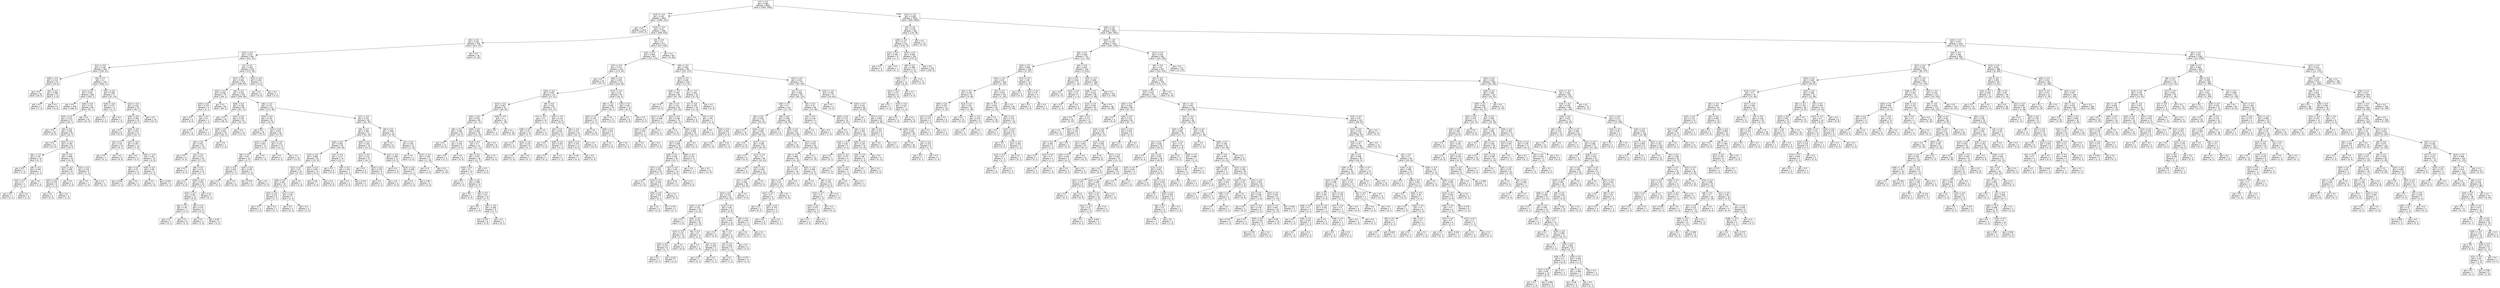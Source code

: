 digraph Tree {
node [shape=box, fontname="helvetica"] ;
edge [fontname="helvetica"] ;
0 [label="x[7] <= 0.5\ngini = 0.494\nsamples = 8844\nvalue = [3942, 4902]"] ;
1 [label="x[13] <= -0.5\ngini = 0.201\nsamples = 3815\nvalue = [3382, 433]"] ;
0 -> 1 [labeldistance=2.5, labelangle=45, headlabel="True"] ;
2 [label="gini = 0.0\nsamples = 2434\nvalue = [2434, 0]"] ;
1 -> 2 ;
3 [label="x[14] <= -0.5\ngini = 0.43\nsamples = 1381\nvalue = [948, 433]"] ;
1 -> 3 ;
4 [label="x[5] <= 0.0\ngini = 0.236\nsamples = 708\nvalue = [611, 97]"] ;
3 -> 4 ;
5 [label="x[25] <= 0.5\ngini = 0.207\nsamples = 692\nvalue = [611, 81]"] ;
4 -> 5 ;
6 [label="x[11] <= 0.0\ngini = 0.128\nsamples = 364\nvalue = [339, 25]"] ;
5 -> 6 ;
7 [label="x[28] <= 0.5\ngini = 0.314\nsamples = 41\nvalue = [33, 8]"] ;
6 -> 7 ;
8 [label="gini = 0.0\nsamples = 26\nvalue = [26, 0]"] ;
7 -> 8 ;
9 [label="x[0] <= 0.0\ngini = 0.498\nsamples = 15\nvalue = [7, 8]"] ;
7 -> 9 ;
10 [label="gini = 0.0\nsamples = 7\nvalue = [7, 0]"] ;
9 -> 10 ;
11 [label="gini = 0.0\nsamples = 8\nvalue = [0, 8]"] ;
9 -> 11 ;
12 [label="x[6] <= 0.5\ngini = 0.1\nsamples = 323\nvalue = [306, 17]"] ;
6 -> 12 ;
13 [label="x[12] <= 0.0\ngini = 0.051\nsamples = 266\nvalue = [259, 7]"] ;
12 -> 13 ;
14 [label="gini = 0.0\nsamples = 168\nvalue = [168, 0]"] ;
13 -> 14 ;
15 [label="x[26] <= 0.0\ngini = 0.133\nsamples = 98\nvalue = [91, 7]"] ;
13 -> 15 ;
16 [label="x[24] <= 0.0\ngini = 0.215\nsamples = 57\nvalue = [50, 7]"] ;
15 -> 16 ;
17 [label="gini = 0.0\nsamples = 18\nvalue = [18, 0]"] ;
16 -> 17 ;
18 [label="x[0] <= 0.0\ngini = 0.295\nsamples = 39\nvalue = [32, 7]"] ;
16 -> 18 ;
19 [label="gini = 0.0\nsamples = 13\nvalue = [13, 0]"] ;
18 -> 19 ;
20 [label="x[25] <= -0.5\ngini = 0.393\nsamples = 26\nvalue = [19, 7]"] ;
18 -> 20 ;
21 [label="x[6] <= -0.5\ngini = 0.18\nsamples = 10\nvalue = [9, 1]"] ;
20 -> 21 ;
22 [label="gini = 0.0\nsamples = 7\nvalue = [7, 0]"] ;
21 -> 22 ;
23 [label="x[8] <= 0.0\ngini = 0.444\nsamples = 3\nvalue = [2, 1]"] ;
21 -> 23 ;
24 [label="x[13] <= 0.5\ngini = 0.5\nsamples = 2\nvalue = [1, 1]"] ;
23 -> 24 ;
25 [label="gini = 0.0\nsamples = 1\nvalue = [0, 1]"] ;
24 -> 25 ;
26 [label="gini = 0.0\nsamples = 1\nvalue = [1, 0]"] ;
24 -> 26 ;
27 [label="gini = 0.0\nsamples = 1\nvalue = [1, 0]"] ;
23 -> 27 ;
28 [label="x[8] <= 0.0\ngini = 0.469\nsamples = 16\nvalue = [10, 6]"] ;
20 -> 28 ;
29 [label="x[15] <= 0.0\ngini = 0.469\nsamples = 8\nvalue = [3, 5]"] ;
28 -> 29 ;
30 [label="x[23] <= 0.0\ngini = 0.278\nsamples = 6\nvalue = [1, 5]"] ;
29 -> 30 ;
31 [label="gini = 0.0\nsamples = 5\nvalue = [0, 5]"] ;
30 -> 31 ;
32 [label="gini = 0.0\nsamples = 1\nvalue = [1, 0]"] ;
30 -> 32 ;
33 [label="gini = 0.0\nsamples = 2\nvalue = [2, 0]"] ;
29 -> 33 ;
34 [label="x[15] <= 0.0\ngini = 0.219\nsamples = 8\nvalue = [7, 1]"] ;
28 -> 34 ;
35 [label="gini = 0.0\nsamples = 7\nvalue = [7, 0]"] ;
34 -> 35 ;
36 [label="gini = 0.0\nsamples = 1\nvalue = [0, 1]"] ;
34 -> 36 ;
37 [label="gini = 0.0\nsamples = 41\nvalue = [41, 0]"] ;
15 -> 37 ;
38 [label="x[21] <= 0.0\ngini = 0.289\nsamples = 57\nvalue = [47, 10]"] ;
12 -> 38 ;
39 [label="x[16] <= 0.0\ngini = 0.375\nsamples = 4\nvalue = [1, 3]"] ;
38 -> 39 ;
40 [label="gini = 0.0\nsamples = 3\nvalue = [0, 3]"] ;
39 -> 40 ;
41 [label="gini = 0.0\nsamples = 1\nvalue = [1, 0]"] ;
39 -> 41 ;
42 [label="x[12] <= 0.0\ngini = 0.229\nsamples = 53\nvalue = [46, 7]"] ;
38 -> 42 ;
43 [label="x[24] <= 0.0\ngini = 0.366\nsamples = 29\nvalue = [22, 7]"] ;
42 -> 43 ;
44 [label="gini = 0.0\nsamples = 6\nvalue = [6, 0]"] ;
43 -> 44 ;
45 [label="x[23] <= 0.0\ngini = 0.423\nsamples = 23\nvalue = [16, 7]"] ;
43 -> 45 ;
46 [label="x[3] <= 0.0\ngini = 0.18\nsamples = 10\nvalue = [9, 1]"] ;
45 -> 46 ;
47 [label="gini = 0.0\nsamples = 1\nvalue = [0, 1]"] ;
46 -> 47 ;
48 [label="gini = 0.0\nsamples = 9\nvalue = [9, 0]"] ;
46 -> 48 ;
49 [label="x[27] <= 0.0\ngini = 0.497\nsamples = 13\nvalue = [7, 6]"] ;
45 -> 49 ;
50 [label="gini = 0.0\nsamples = 3\nvalue = [3, 0]"] ;
49 -> 50 ;
51 [label="x[25] <= -0.5\ngini = 0.48\nsamples = 10\nvalue = [4, 6]"] ;
49 -> 51 ;
52 [label="x[0] <= 0.0\ngini = 0.32\nsamples = 5\nvalue = [1, 4]"] ;
51 -> 52 ;
53 [label="gini = 0.444\nsamples = 3\nvalue = [1, 2]"] ;
52 -> 53 ;
54 [label="gini = 0.0\nsamples = 2\nvalue = [0, 2]"] ;
52 -> 54 ;
55 [label="x[28] <= 0.5\ngini = 0.48\nsamples = 5\nvalue = [3, 2]"] ;
51 -> 55 ;
56 [label="gini = 0.0\nsamples = 2\nvalue = [2, 0]"] ;
55 -> 56 ;
57 [label="gini = 0.444\nsamples = 3\nvalue = [1, 2]"] ;
55 -> 57 ;
58 [label="gini = 0.0\nsamples = 24\nvalue = [24, 0]"] ;
42 -> 58 ;
59 [label="x[1] <= 0.5\ngini = 0.283\nsamples = 328\nvalue = [272, 56]"] ;
5 -> 59 ;
60 [label="x[27] <= 0.0\ngini = 0.264\nsamples = 319\nvalue = [269, 50]"] ;
59 -> 60 ;
61 [label="x[10] <= 0.0\ngini = 0.028\nsamples = 70\nvalue = [69, 1]"] ;
60 -> 61 ;
62 [label="x[19] <= 0.0\ngini = 0.278\nsamples = 6\nvalue = [5, 1]"] ;
61 -> 62 ;
63 [label="gini = 0.0\nsamples = 4\nvalue = [4, 0]"] ;
62 -> 63 ;
64 [label="x[3] <= 0.0\ngini = 0.5\nsamples = 2\nvalue = [1, 1]"] ;
62 -> 64 ;
65 [label="gini = 0.0\nsamples = 1\nvalue = [1, 0]"] ;
64 -> 65 ;
66 [label="gini = 0.0\nsamples = 1\nvalue = [0, 1]"] ;
64 -> 66 ;
67 [label="gini = 0.0\nsamples = 64\nvalue = [64, 0]"] ;
61 -> 67 ;
68 [label="x[0] <= 0.0\ngini = 0.316\nsamples = 249\nvalue = [200, 49]"] ;
60 -> 68 ;
69 [label="x[28] <= 0.5\ngini = 0.199\nsamples = 98\nvalue = [87, 11]"] ;
68 -> 69 ;
70 [label="gini = 0.0\nsamples = 46\nvalue = [46, 0]"] ;
69 -> 70 ;
71 [label="x[12] <= 0.0\ngini = 0.334\nsamples = 52\nvalue = [41, 11]"] ;
69 -> 71 ;
72 [label="x[18] <= 0.5\ngini = 0.405\nsamples = 39\nvalue = [28, 11]"] ;
71 -> 72 ;
73 [label="x[9] <= 0.0\ngini = 0.451\nsamples = 32\nvalue = [21, 11]"] ;
72 -> 73 ;
74 [label="gini = 0.0\nsamples = 4\nvalue = [4, 0]"] ;
73 -> 74 ;
75 [label="x[3] <= 0.0\ngini = 0.477\nsamples = 28\nvalue = [17, 11]"] ;
73 -> 75 ;
76 [label="gini = 0.0\nsamples = 4\nvalue = [0, 4]"] ;
75 -> 76 ;
77 [label="x[8] <= 0.0\ngini = 0.413\nsamples = 24\nvalue = [17, 7]"] ;
75 -> 77 ;
78 [label="gini = 0.0\nsamples = 4\nvalue = [4, 0]"] ;
77 -> 78 ;
79 [label="x[26] <= 0.0\ngini = 0.455\nsamples = 20\nvalue = [13, 7]"] ;
77 -> 79 ;
80 [label="x[23] <= 0.0\ngini = 0.48\nsamples = 15\nvalue = [9, 6]"] ;
79 -> 80 ;
81 [label="x[6] <= -0.5\ngini = 0.49\nsamples = 7\nvalue = [3, 4]"] ;
80 -> 81 ;
82 [label="gini = 0.0\nsamples = 1\nvalue = [0, 1]"] ;
81 -> 82 ;
83 [label="gini = 0.5\nsamples = 6\nvalue = [3, 3]"] ;
81 -> 83 ;
84 [label="x[6] <= 0.5\ngini = 0.375\nsamples = 8\nvalue = [6, 2]"] ;
80 -> 84 ;
85 [label="gini = 0.0\nsamples = 3\nvalue = [3, 0]"] ;
84 -> 85 ;
86 [label="gini = 0.48\nsamples = 5\nvalue = [3, 2]"] ;
84 -> 86 ;
87 [label="gini = 0.32\nsamples = 5\nvalue = [4, 1]"] ;
79 -> 87 ;
88 [label="gini = 0.0\nsamples = 7\nvalue = [7, 0]"] ;
72 -> 88 ;
89 [label="gini = 0.0\nsamples = 13\nvalue = [13, 0]"] ;
71 -> 89 ;
90 [label="x[6] <= -0.5\ngini = 0.377\nsamples = 151\nvalue = [113, 38]"] ;
68 -> 90 ;
91 [label="x[23] <= 0.0\ngini = 0.252\nsamples = 61\nvalue = [52, 9]"] ;
90 -> 91 ;
92 [label="gini = 0.0\nsamples = 35\nvalue = [35, 0]"] ;
91 -> 92 ;
93 [label="x[12] <= 0.0\ngini = 0.453\nsamples = 26\nvalue = [17, 9]"] ;
91 -> 93 ;
94 [label="x[13] <= 0.5\ngini = 0.463\nsamples = 11\nvalue = [4, 7]"] ;
93 -> 94 ;
95 [label="x[8] <= 0.0\ngini = 0.42\nsamples = 10\nvalue = [3, 7]"] ;
94 -> 95 ;
96 [label="x[3] <= 0.0\ngini = 0.444\nsamples = 3\nvalue = [2, 1]"] ;
95 -> 96 ;
97 [label="gini = 0.0\nsamples = 1\nvalue = [0, 1]"] ;
96 -> 97 ;
98 [label="gini = 0.0\nsamples = 2\nvalue = [2, 0]"] ;
96 -> 98 ;
99 [label="x[24] <= 0.0\ngini = 0.245\nsamples = 7\nvalue = [1, 6]"] ;
95 -> 99 ;
100 [label="gini = 0.375\nsamples = 4\nvalue = [1, 3]"] ;
99 -> 100 ;
101 [label="gini = 0.0\nsamples = 3\nvalue = [0, 3]"] ;
99 -> 101 ;
102 [label="gini = 0.0\nsamples = 1\nvalue = [1, 0]"] ;
94 -> 102 ;
103 [label="x[21] <= 0.0\ngini = 0.231\nsamples = 15\nvalue = [13, 2]"] ;
93 -> 103 ;
104 [label="gini = 0.0\nsamples = 2\nvalue = [0, 2]"] ;
103 -> 104 ;
105 [label="gini = 0.0\nsamples = 13\nvalue = [13, 0]"] ;
103 -> 105 ;
106 [label="x[7] <= -0.5\ngini = 0.437\nsamples = 90\nvalue = [61, 29]"] ;
90 -> 106 ;
107 [label="x[6] <= 0.5\ngini = 0.392\nsamples = 71\nvalue = [52, 19]"] ;
106 -> 107 ;
108 [label="x[26] <= 0.0\ngini = 0.458\nsamples = 45\nvalue = [29, 16]"] ;
107 -> 108 ;
109 [label="x[23] <= 0.0\ngini = 0.499\nsamples = 29\nvalue = [14, 15]"] ;
108 -> 109 ;
110 [label="x[13] <= 0.5\ngini = 0.43\nsamples = 16\nvalue = [5, 11]"] ;
109 -> 110 ;
111 [label="x[28] <= 0.5\ngini = 0.391\nsamples = 15\nvalue = [4, 11]"] ;
110 -> 111 ;
112 [label="x[24] <= 0.0\ngini = 0.219\nsamples = 8\nvalue = [1, 7]"] ;
111 -> 112 ;
113 [label="gini = 0.0\nsamples = 1\nvalue = [1, 0]"] ;
112 -> 113 ;
114 [label="gini = 0.0\nsamples = 7\nvalue = [0, 7]"] ;
112 -> 114 ;
115 [label="x[12] <= 0.0\ngini = 0.49\nsamples = 7\nvalue = [3, 4]"] ;
111 -> 115 ;
116 [label="gini = 0.0\nsamples = 4\nvalue = [0, 4]"] ;
115 -> 116 ;
117 [label="gini = 0.0\nsamples = 3\nvalue = [3, 0]"] ;
115 -> 117 ;
118 [label="gini = 0.0\nsamples = 1\nvalue = [1, 0]"] ;
110 -> 118 ;
119 [label="x[24] <= 0.0\ngini = 0.426\nsamples = 13\nvalue = [9, 4]"] ;
109 -> 119 ;
120 [label="gini = 0.49\nsamples = 7\nvalue = [3, 4]"] ;
119 -> 120 ;
121 [label="gini = 0.0\nsamples = 6\nvalue = [6, 0]"] ;
119 -> 121 ;
122 [label="x[12] <= 0.0\ngini = 0.117\nsamples = 16\nvalue = [15, 1]"] ;
108 -> 122 ;
123 [label="gini = 0.0\nsamples = 9\nvalue = [9, 0]"] ;
122 -> 123 ;
124 [label="x[8] <= 0.0\ngini = 0.245\nsamples = 7\nvalue = [6, 1]"] ;
122 -> 124 ;
125 [label="gini = 0.0\nsamples = 3\nvalue = [3, 0]"] ;
124 -> 125 ;
126 [label="gini = 0.375\nsamples = 4\nvalue = [3, 1]"] ;
124 -> 126 ;
127 [label="x[28] <= 0.5\ngini = 0.204\nsamples = 26\nvalue = [23, 3]"] ;
107 -> 127 ;
128 [label="x[12] <= 0.0\ngini = 0.124\nsamples = 15\nvalue = [14, 1]"] ;
127 -> 128 ;
129 [label="gini = 0.0\nsamples = 9\nvalue = [9, 0]"] ;
128 -> 129 ;
130 [label="x[23] <= 0.0\ngini = 0.278\nsamples = 6\nvalue = [5, 1]"] ;
128 -> 130 ;
131 [label="gini = 0.5\nsamples = 2\nvalue = [1, 1]"] ;
130 -> 131 ;
132 [label="gini = 0.0\nsamples = 4\nvalue = [4, 0]"] ;
130 -> 132 ;
133 [label="x[11] <= 0.0\ngini = 0.298\nsamples = 11\nvalue = [9, 2]"] ;
127 -> 133 ;
134 [label="gini = 0.0\nsamples = 4\nvalue = [4, 0]"] ;
133 -> 134 ;
135 [label="x[10] <= 0.0\ngini = 0.408\nsamples = 7\nvalue = [5, 2]"] ;
133 -> 135 ;
136 [label="gini = 0.0\nsamples = 2\nvalue = [2, 0]"] ;
135 -> 136 ;
137 [label="gini = 0.48\nsamples = 5\nvalue = [3, 2]"] ;
135 -> 137 ;
138 [label="x[6] <= 0.5\ngini = 0.499\nsamples = 19\nvalue = [9, 10]"] ;
106 -> 138 ;
139 [label="gini = 0.0\nsamples = 6\nvalue = [6, 0]"] ;
138 -> 139 ;
140 [label="x[3] <= 0.0\ngini = 0.355\nsamples = 13\nvalue = [3, 10]"] ;
138 -> 140 ;
141 [label="gini = 0.0\nsamples = 2\nvalue = [2, 0]"] ;
140 -> 141 ;
142 [label="x[12] <= 0.0\ngini = 0.165\nsamples = 11\nvalue = [1, 10]"] ;
140 -> 142 ;
143 [label="gini = 0.0\nsamples = 1\nvalue = [1, 0]"] ;
142 -> 143 ;
144 [label="gini = 0.0\nsamples = 10\nvalue = [0, 10]"] ;
142 -> 144 ;
145 [label="x[21] <= 0.0\ngini = 0.444\nsamples = 9\nvalue = [3, 6]"] ;
59 -> 145 ;
146 [label="gini = 0.0\nsamples = 6\nvalue = [0, 6]"] ;
145 -> 146 ;
147 [label="gini = 0.0\nsamples = 3\nvalue = [3, 0]"] ;
145 -> 147 ;
148 [label="gini = 0.0\nsamples = 16\nvalue = [0, 16]"] ;
4 -> 148 ;
149 [label="x[5] <= 0.0\ngini = 0.5\nsamples = 673\nvalue = [337, 336]"] ;
3 -> 149 ;
150 [label="x[12] <= 0.0\ngini = 0.494\nsamples = 607\nvalue = [337, 270]"] ;
149 -> 150 ;
151 [label="x[27] <= 0.0\ngini = 0.373\nsamples = 226\nvalue = [170, 56]"] ;
150 -> 151 ;
152 [label="gini = 0.0\nsamples = 54\nvalue = [54, 0]"] ;
151 -> 152 ;
153 [label="x[26] <= 0.0\ngini = 0.439\nsamples = 172\nvalue = [116, 56]"] ;
151 -> 153 ;
154 [label="x[23] <= 0.0\ngini = 0.487\nsamples = 122\nvalue = [71, 51]"] ;
153 -> 154 ;
155 [label="x[14] <= 0.5\ngini = 0.487\nsamples = 67\nvalue = [28, 39]"] ;
154 -> 155 ;
156 [label="x[25] <= 0.5\ngini = 0.492\nsamples = 48\nvalue = [27, 21]"] ;
155 -> 156 ;
157 [label="x[6] <= 0.5\ngini = 0.198\nsamples = 18\nvalue = [16, 2]"] ;
156 -> 157 ;
158 [label="gini = 0.0\nsamples = 12\nvalue = [12, 0]"] ;
157 -> 158 ;
159 [label="x[7] <= -0.5\ngini = 0.444\nsamples = 6\nvalue = [4, 2]"] ;
157 -> 159 ;
160 [label="gini = 0.0\nsamples = 2\nvalue = [0, 2]"] ;
159 -> 160 ;
161 [label="gini = 0.0\nsamples = 4\nvalue = [4, 0]"] ;
159 -> 161 ;
162 [label="x[28] <= 0.5\ngini = 0.464\nsamples = 30\nvalue = [11, 19]"] ;
156 -> 162 ;
163 [label="x[13] <= 0.5\ngini = 0.5\nsamples = 22\nvalue = [11, 11]"] ;
162 -> 163 ;
164 [label="x[6] <= 0.5\ngini = 0.475\nsamples = 18\nvalue = [11, 7]"] ;
163 -> 164 ;
165 [label="x[24] <= 0.0\ngini = 0.5\nsamples = 14\nvalue = [7, 7]"] ;
164 -> 165 ;
166 [label="gini = 0.0\nsamples = 2\nvalue = [2, 0]"] ;
165 -> 166 ;
167 [label="x[0] <= 0.0\ngini = 0.486\nsamples = 12\nvalue = [5, 7]"] ;
165 -> 167 ;
168 [label="gini = 0.0\nsamples = 2\nvalue = [2, 0]"] ;
167 -> 168 ;
169 [label="x[8] <= 0.0\ngini = 0.42\nsamples = 10\nvalue = [3, 7]"] ;
167 -> 169 ;
170 [label="gini = 0.0\nsamples = 1\nvalue = [1, 0]"] ;
169 -> 170 ;
171 [label="x[6] <= -0.5\ngini = 0.346\nsamples = 9\nvalue = [2, 7]"] ;
169 -> 171 ;
172 [label="gini = 0.375\nsamples = 8\nvalue = [2, 6]"] ;
171 -> 172 ;
173 [label="gini = 0.0\nsamples = 1\nvalue = [0, 1]"] ;
171 -> 173 ;
174 [label="gini = 0.0\nsamples = 4\nvalue = [4, 0]"] ;
164 -> 174 ;
175 [label="gini = 0.0\nsamples = 4\nvalue = [0, 4]"] ;
163 -> 175 ;
176 [label="gini = 0.0\nsamples = 8\nvalue = [0, 8]"] ;
162 -> 176 ;
177 [label="x[29] <= 0.0\ngini = 0.1\nsamples = 19\nvalue = [1, 18]"] ;
155 -> 177 ;
178 [label="gini = 0.0\nsamples = 1\nvalue = [1, 0]"] ;
177 -> 178 ;
179 [label="gini = 0.0\nsamples = 18\nvalue = [0, 18]"] ;
177 -> 179 ;
180 [label="x[8] <= 0.0\ngini = 0.341\nsamples = 55\nvalue = [43, 12]"] ;
154 -> 180 ;
181 [label="x[7] <= -0.5\ngini = 0.5\nsamples = 14\nvalue = [7, 7]"] ;
180 -> 181 ;
182 [label="x[28] <= 0.5\ngini = 0.42\nsamples = 10\nvalue = [3, 7]"] ;
181 -> 182 ;
183 [label="gini = 0.0\nsamples = 2\nvalue = [2, 0]"] ;
182 -> 183 ;
184 [label="x[16] <= 0.0\ngini = 0.219\nsamples = 8\nvalue = [1, 7]"] ;
182 -> 184 ;
185 [label="gini = 0.0\nsamples = 1\nvalue = [1, 0]"] ;
184 -> 185 ;
186 [label="gini = 0.0\nsamples = 7\nvalue = [0, 7]"] ;
184 -> 186 ;
187 [label="gini = 0.0\nsamples = 4\nvalue = [4, 0]"] ;
181 -> 187 ;
188 [label="x[25] <= -0.5\ngini = 0.214\nsamples = 41\nvalue = [36, 5]"] ;
180 -> 188 ;
189 [label="x[6] <= 0.5\ngini = 0.444\nsamples = 6\nvalue = [4, 2]"] ;
188 -> 189 ;
190 [label="gini = 0.0\nsamples = 3\nvalue = [3, 0]"] ;
189 -> 190 ;
191 [label="x[28] <= 0.5\ngini = 0.444\nsamples = 3\nvalue = [1, 2]"] ;
189 -> 191 ;
192 [label="gini = 0.0\nsamples = 1\nvalue = [0, 1]"] ;
191 -> 192 ;
193 [label="gini = 0.5\nsamples = 2\nvalue = [1, 1]"] ;
191 -> 193 ;
194 [label="x[6] <= -0.5\ngini = 0.157\nsamples = 35\nvalue = [32, 3]"] ;
188 -> 194 ;
195 [label="x[24] <= 0.0\ngini = 0.375\nsamples = 12\nvalue = [9, 3]"] ;
194 -> 195 ;
196 [label="gini = 0.49\nsamples = 7\nvalue = [4, 3]"] ;
195 -> 196 ;
197 [label="gini = 0.0\nsamples = 5\nvalue = [5, 0]"] ;
195 -> 197 ;
198 [label="gini = 0.0\nsamples = 23\nvalue = [23, 0]"] ;
194 -> 198 ;
199 [label="x[15] <= -0.5\ngini = 0.18\nsamples = 50\nvalue = [45, 5]"] ;
153 -> 199 ;
200 [label="x[6] <= -0.5\ngini = 0.049\nsamples = 40\nvalue = [39, 1]"] ;
199 -> 200 ;
201 [label="x[25] <= 0.5\ngini = 0.142\nsamples = 13\nvalue = [12, 1]"] ;
200 -> 201 ;
202 [label="gini = 0.0\nsamples = 10\nvalue = [10, 0]"] ;
201 -> 202 ;
203 [label="x[28] <= 0.5\ngini = 0.444\nsamples = 3\nvalue = [2, 1]"] ;
201 -> 203 ;
204 [label="gini = 0.0\nsamples = 2\nvalue = [2, 0]"] ;
203 -> 204 ;
205 [label="gini = 0.0\nsamples = 1\nvalue = [0, 1]"] ;
203 -> 205 ;
206 [label="gini = 0.0\nsamples = 27\nvalue = [27, 0]"] ;
200 -> 206 ;
207 [label="x[25] <= 0.5\ngini = 0.48\nsamples = 10\nvalue = [6, 4]"] ;
199 -> 207 ;
208 [label="gini = 0.0\nsamples = 6\nvalue = [6, 0]"] ;
207 -> 208 ;
209 [label="gini = 0.0\nsamples = 4\nvalue = [0, 4]"] ;
207 -> 209 ;
210 [label="x[6] <= -0.5\ngini = 0.492\nsamples = 381\nvalue = [167, 214]"] ;
150 -> 210 ;
211 [label="x[14] <= 0.5\ngini = 0.426\nsamples = 104\nvalue = [72, 32]"] ;
210 -> 211 ;
212 [label="x[28] <= -0.5\ngini = 0.344\nsamples = 86\nvalue = [67, 19]"] ;
211 -> 212 ;
213 [label="gini = 0.0\nsamples = 3\nvalue = [0, 3]"] ;
212 -> 213 ;
214 [label="x[0] <= 0.0\ngini = 0.311\nsamples = 83\nvalue = [67, 16]"] ;
212 -> 214 ;
215 [label="x[15] <= -0.5\ngini = 0.408\nsamples = 7\nvalue = [2, 5]"] ;
214 -> 215 ;
216 [label="x[16] <= 0.0\ngini = 0.444\nsamples = 3\nvalue = [2, 1]"] ;
215 -> 216 ;
217 [label="gini = 0.0\nsamples = 1\nvalue = [0, 1]"] ;
216 -> 217 ;
218 [label="gini = 0.0\nsamples = 2\nvalue = [2, 0]"] ;
216 -> 218 ;
219 [label="gini = 0.0\nsamples = 4\nvalue = [0, 4]"] ;
215 -> 219 ;
220 [label="x[25] <= 0.5\ngini = 0.248\nsamples = 76\nvalue = [65, 11]"] ;
214 -> 220 ;
221 [label="gini = 0.0\nsamples = 31\nvalue = [31, 0]"] ;
220 -> 221 ;
222 [label="x[26] <= 0.0\ngini = 0.369\nsamples = 45\nvalue = [34, 11]"] ;
220 -> 222 ;
223 [label="x[23] <= 0.0\ngini = 0.308\nsamples = 42\nvalue = [34, 8]"] ;
222 -> 223 ;
224 [label="x[28] <= 0.5\ngini = 0.358\nsamples = 30\nvalue = [23, 7]"] ;
223 -> 224 ;
225 [label="x[27] <= 0.0\ngini = 0.255\nsamples = 20\nvalue = [17, 3]"] ;
224 -> 225 ;
226 [label="gini = 0.0\nsamples = 11\nvalue = [11, 0]"] ;
225 -> 226 ;
227 [label="x[13] <= 0.5\ngini = 0.444\nsamples = 9\nvalue = [6, 3]"] ;
225 -> 227 ;
228 [label="x[16] <= 0.0\ngini = 0.245\nsamples = 7\nvalue = [6, 1]"] ;
227 -> 228 ;
229 [label="gini = 0.0\nsamples = 3\nvalue = [3, 0]"] ;
228 -> 229 ;
230 [label="gini = 0.375\nsamples = 4\nvalue = [3, 1]"] ;
228 -> 230 ;
231 [label="gini = 0.0\nsamples = 2\nvalue = [0, 2]"] ;
227 -> 231 ;
232 [label="x[27] <= 0.0\ngini = 0.48\nsamples = 10\nvalue = [6, 4]"] ;
224 -> 232 ;
233 [label="gini = 0.32\nsamples = 5\nvalue = [1, 4]"] ;
232 -> 233 ;
234 [label="gini = 0.0\nsamples = 5\nvalue = [5, 0]"] ;
232 -> 234 ;
235 [label="x[28] <= 0.5\ngini = 0.153\nsamples = 12\nvalue = [11, 1]"] ;
223 -> 235 ;
236 [label="gini = 0.0\nsamples = 1\nvalue = [0, 1]"] ;
235 -> 236 ;
237 [label="gini = 0.0\nsamples = 11\nvalue = [11, 0]"] ;
235 -> 237 ;
238 [label="gini = 0.0\nsamples = 3\nvalue = [0, 3]"] ;
222 -> 238 ;
239 [label="x[7] <= -0.5\ngini = 0.401\nsamples = 18\nvalue = [5, 13]"] ;
211 -> 239 ;
240 [label="x[1] <= 0.0\ngini = 0.305\nsamples = 16\nvalue = [3, 13]"] ;
239 -> 240 ;
241 [label="gini = 0.0\nsamples = 9\nvalue = [0, 9]"] ;
240 -> 241 ;
242 [label="x[0] <= 0.0\ngini = 0.49\nsamples = 7\nvalue = [3, 4]"] ;
240 -> 242 ;
243 [label="gini = 0.0\nsamples = 1\nvalue = [1, 0]"] ;
242 -> 243 ;
244 [label="x[24] <= 0.0\ngini = 0.444\nsamples = 6\nvalue = [2, 4]"] ;
242 -> 244 ;
245 [label="gini = 0.0\nsamples = 1\nvalue = [1, 0]"] ;
244 -> 245 ;
246 [label="gini = 0.32\nsamples = 5\nvalue = [1, 4]"] ;
244 -> 246 ;
247 [label="gini = 0.0\nsamples = 2\nvalue = [2, 0]"] ;
239 -> 247 ;
248 [label="x[13] <= 0.5\ngini = 0.451\nsamples = 277\nvalue = [95, 182]"] ;
210 -> 248 ;
249 [label="x[1] <= 0.0\ngini = 0.484\nsamples = 207\nvalue = [85, 122]"] ;
248 -> 249 ;
250 [label="x[28] <= 0.5\ngini = 0.5\nsamples = 147\nvalue = [73, 74]"] ;
249 -> 250 ;
251 [label="x[0] <= 0.0\ngini = 0.426\nsamples = 78\nvalue = [54, 24]"] ;
250 -> 251 ;
252 [label="gini = 0.0\nsamples = 14\nvalue = [14, 0]"] ;
251 -> 252 ;
253 [label="x[24] <= 0.0\ngini = 0.469\nsamples = 64\nvalue = [40, 24]"] ;
251 -> 253 ;
254 [label="gini = 0.0\nsamples = 10\nvalue = [10, 0]"] ;
253 -> 254 ;
255 [label="x[27] <= 0.0\ngini = 0.494\nsamples = 54\nvalue = [30, 24]"] ;
253 -> 255 ;
256 [label="gini = 0.0\nsamples = 6\nvalue = [6, 0]"] ;
255 -> 256 ;
257 [label="x[11] <= 0.0\ngini = 0.5\nsamples = 48\nvalue = [24, 24]"] ;
255 -> 257 ;
258 [label="gini = 0.0\nsamples = 5\nvalue = [5, 0]"] ;
257 -> 258 ;
259 [label="x[18] <= 0.5\ngini = 0.493\nsamples = 43\nvalue = [19, 24]"] ;
257 -> 259 ;
260 [label="x[7] <= -0.5\ngini = 0.465\nsamples = 38\nvalue = [14, 24]"] ;
259 -> 260 ;
261 [label="x[23] <= 0.0\ngini = 0.415\nsamples = 34\nvalue = [10, 24]"] ;
260 -> 261 ;
262 [label="x[29] <= 0.0\ngini = 0.332\nsamples = 19\nvalue = [4, 15]"] ;
261 -> 262 ;
263 [label="gini = 0.0\nsamples = 1\nvalue = [1, 0]"] ;
262 -> 263 ;
264 [label="x[26] <= 0.0\ngini = 0.278\nsamples = 18\nvalue = [3, 15]"] ;
262 -> 264 ;
265 [label="x[14] <= 0.5\ngini = 0.133\nsamples = 14\nvalue = [1, 13]"] ;
264 -> 265 ;
266 [label="x[25] <= 0.5\ngini = 0.219\nsamples = 8\nvalue = [1, 7]"] ;
265 -> 266 ;
267 [label="gini = 0.0\nsamples = 1\nvalue = [0, 1]"] ;
266 -> 267 ;
268 [label="gini = 0.245\nsamples = 7\nvalue = [1, 6]"] ;
266 -> 268 ;
269 [label="gini = 0.0\nsamples = 6\nvalue = [0, 6]"] ;
265 -> 269 ;
270 [label="x[6] <= 0.5\ngini = 0.5\nsamples = 4\nvalue = [2, 2]"] ;
264 -> 270 ;
271 [label="gini = 0.0\nsamples = 1\nvalue = [1, 0]"] ;
270 -> 271 ;
272 [label="x[3] <= 0.0\ngini = 0.444\nsamples = 3\nvalue = [1, 2]"] ;
270 -> 272 ;
273 [label="gini = 0.0\nsamples = 1\nvalue = [0, 1]"] ;
272 -> 273 ;
274 [label="gini = 0.5\nsamples = 2\nvalue = [1, 1]"] ;
272 -> 274 ;
275 [label="x[14] <= 0.5\ngini = 0.48\nsamples = 15\nvalue = [6, 9]"] ;
261 -> 275 ;
276 [label="x[25] <= 0.5\ngini = 0.444\nsamples = 12\nvalue = [4, 8]"] ;
275 -> 276 ;
277 [label="gini = 0.0\nsamples = 4\nvalue = [0, 4]"] ;
276 -> 277 ;
278 [label="x[6] <= 0.5\ngini = 0.5\nsamples = 8\nvalue = [4, 4]"] ;
276 -> 278 ;
279 [label="x[3] <= 0.0\ngini = 0.444\nsamples = 6\nvalue = [2, 4]"] ;
278 -> 279 ;
280 [label="gini = 0.5\nsamples = 2\nvalue = [1, 1]"] ;
279 -> 280 ;
281 [label="gini = 0.375\nsamples = 4\nvalue = [1, 3]"] ;
279 -> 281 ;
282 [label="gini = 0.0\nsamples = 2\nvalue = [2, 0]"] ;
278 -> 282 ;
283 [label="x[6] <= 0.5\ngini = 0.444\nsamples = 3\nvalue = [2, 1]"] ;
275 -> 283 ;
284 [label="gini = 0.0\nsamples = 1\nvalue = [1, 0]"] ;
283 -> 284 ;
285 [label="gini = 0.5\nsamples = 2\nvalue = [1, 1]"] ;
283 -> 285 ;
286 [label="gini = 0.0\nsamples = 4\nvalue = [4, 0]"] ;
260 -> 286 ;
287 [label="gini = 0.0\nsamples = 5\nvalue = [5, 0]"] ;
259 -> 287 ;
288 [label="x[9] <= 0.0\ngini = 0.399\nsamples = 69\nvalue = [19, 50]"] ;
250 -> 288 ;
289 [label="gini = 0.0\nsamples = 5\nvalue = [5, 0]"] ;
288 -> 289 ;
290 [label="x[24] <= 0.0\ngini = 0.342\nsamples = 64\nvalue = [14, 50]"] ;
288 -> 290 ;
291 [label="gini = 0.0\nsamples = 24\nvalue = [0, 24]"] ;
290 -> 291 ;
292 [label="x[15] <= 0.0\ngini = 0.455\nsamples = 40\nvalue = [14, 26]"] ;
290 -> 292 ;
293 [label="x[8] <= 0.0\ngini = 0.498\nsamples = 30\nvalue = [14, 16]"] ;
292 -> 293 ;
294 [label="x[7] <= -0.5\ngini = 0.375\nsamples = 16\nvalue = [4, 12]"] ;
293 -> 294 ;
295 [label="x[6] <= 0.5\ngini = 0.32\nsamples = 15\nvalue = [3, 12]"] ;
294 -> 295 ;
296 [label="x[21] <= 0.0\ngini = 0.5\nsamples = 6\nvalue = [3, 3]"] ;
295 -> 296 ;
297 [label="gini = 0.0\nsamples = 2\nvalue = [0, 2]"] ;
296 -> 297 ;
298 [label="x[18] <= 0.5\ngini = 0.375\nsamples = 4\nvalue = [3, 1]"] ;
296 -> 298 ;
299 [label="gini = 0.0\nsamples = 3\nvalue = [3, 0]"] ;
298 -> 299 ;
300 [label="gini = 0.0\nsamples = 1\nvalue = [0, 1]"] ;
298 -> 300 ;
301 [label="gini = 0.0\nsamples = 9\nvalue = [0, 9]"] ;
295 -> 301 ;
302 [label="gini = 0.0\nsamples = 1\nvalue = [1, 0]"] ;
294 -> 302 ;
303 [label="x[25] <= -0.5\ngini = 0.408\nsamples = 14\nvalue = [10, 4]"] ;
293 -> 303 ;
304 [label="gini = 0.0\nsamples = 1\nvalue = [0, 1]"] ;
303 -> 304 ;
305 [label="x[6] <= 0.5\ngini = 0.355\nsamples = 13\nvalue = [10, 3]"] ;
303 -> 305 ;
306 [label="x[23] <= 0.0\ngini = 0.5\nsamples = 6\nvalue = [3, 3]"] ;
305 -> 306 ;
307 [label="x[18] <= 0.5\ngini = 0.375\nsamples = 4\nvalue = [3, 1]"] ;
306 -> 307 ;
308 [label="gini = 0.0\nsamples = 3\nvalue = [3, 0]"] ;
307 -> 308 ;
309 [label="gini = 0.0\nsamples = 1\nvalue = [0, 1]"] ;
307 -> 309 ;
310 [label="gini = 0.0\nsamples = 2\nvalue = [0, 2]"] ;
306 -> 310 ;
311 [label="gini = 0.0\nsamples = 7\nvalue = [7, 0]"] ;
305 -> 311 ;
312 [label="gini = 0.0\nsamples = 10\nvalue = [0, 10]"] ;
292 -> 312 ;
313 [label="x[0] <= 0.0\ngini = 0.32\nsamples = 60\nvalue = [12, 48]"] ;
249 -> 313 ;
314 [label="x[3] <= 0.0\ngini = 0.219\nsamples = 8\nvalue = [7, 1]"] ;
313 -> 314 ;
315 [label="gini = 0.0\nsamples = 1\nvalue = [0, 1]"] ;
314 -> 315 ;
316 [label="gini = 0.0\nsamples = 7\nvalue = [7, 0]"] ;
314 -> 316 ;
317 [label="x[26] <= 0.0\ngini = 0.174\nsamples = 52\nvalue = [5, 47]"] ;
313 -> 317 ;
318 [label="gini = 0.0\nsamples = 31\nvalue = [0, 31]"] ;
317 -> 318 ;
319 [label="x[6] <= 0.5\ngini = 0.363\nsamples = 21\nvalue = [5, 16]"] ;
317 -> 319 ;
320 [label="x[15] <= -0.5\ngini = 0.48\nsamples = 5\nvalue = [3, 2]"] ;
319 -> 320 ;
321 [label="gini = 0.0\nsamples = 1\nvalue = [0, 1]"] ;
320 -> 321 ;
322 [label="x[25] <= 0.5\ngini = 0.375\nsamples = 4\nvalue = [3, 1]"] ;
320 -> 322 ;
323 [label="gini = 0.0\nsamples = 1\nvalue = [1, 0]"] ;
322 -> 323 ;
324 [label="x[23] <= 0.0\ngini = 0.444\nsamples = 3\nvalue = [2, 1]"] ;
322 -> 324 ;
325 [label="gini = 0.0\nsamples = 1\nvalue = [1, 0]"] ;
324 -> 325 ;
326 [label="gini = 0.5\nsamples = 2\nvalue = [1, 1]"] ;
324 -> 326 ;
327 [label="x[29] <= 0.0\ngini = 0.219\nsamples = 16\nvalue = [2, 14]"] ;
319 -> 327 ;
328 [label="x[25] <= 0.0\ngini = 0.48\nsamples = 5\nvalue = [2, 3]"] ;
327 -> 328 ;
329 [label="gini = 0.0\nsamples = 3\nvalue = [0, 3]"] ;
328 -> 329 ;
330 [label="gini = 0.0\nsamples = 2\nvalue = [2, 0]"] ;
328 -> 330 ;
331 [label="gini = 0.0\nsamples = 11\nvalue = [0, 11]"] ;
327 -> 331 ;
332 [label="x[25] <= -0.5\ngini = 0.245\nsamples = 70\nvalue = [10, 60]"] ;
248 -> 332 ;
333 [label="gini = 0.0\nsamples = 5\nvalue = [5, 0]"] ;
332 -> 333 ;
334 [label="x[19] <= 0.0\ngini = 0.142\nsamples = 65\nvalue = [5, 60]"] ;
332 -> 334 ;
335 [label="gini = 0.0\nsamples = 3\nvalue = [3, 0]"] ;
334 -> 335 ;
336 [label="x[27] <= 0.0\ngini = 0.062\nsamples = 62\nvalue = [2, 60]"] ;
334 -> 336 ;
337 [label="x[6] <= 0.5\ngini = 0.375\nsamples = 4\nvalue = [1, 3]"] ;
336 -> 337 ;
338 [label="gini = 0.0\nsamples = 3\nvalue = [0, 3]"] ;
337 -> 338 ;
339 [label="gini = 0.0\nsamples = 1\nvalue = [1, 0]"] ;
337 -> 339 ;
340 [label="x[18] <= 0.5\ngini = 0.034\nsamples = 58\nvalue = [1, 57]"] ;
336 -> 340 ;
341 [label="gini = 0.0\nsamples = 50\nvalue = [0, 50]"] ;
340 -> 341 ;
342 [label="x[4] <= 0.0\ngini = 0.219\nsamples = 8\nvalue = [1, 7]"] ;
340 -> 342 ;
343 [label="gini = 0.0\nsamples = 7\nvalue = [0, 7]"] ;
342 -> 343 ;
344 [label="gini = 0.0\nsamples = 1\nvalue = [1, 0]"] ;
342 -> 344 ;
345 [label="gini = 0.0\nsamples = 66\nvalue = [0, 66]"] ;
149 -> 345 ;
346 [label="x[13] <= -0.5\ngini = 0.198\nsamples = 5029\nvalue = [560, 4469]"] ;
0 -> 346 [labeldistance=2.5, labelangle=-45, headlabel="False"] ;
347 [label="x[5] <= 0.0\ngini = 0.235\nsamples = 206\nvalue = [178, 28]"] ;
346 -> 347 ;
348 [label="x[28] <= -0.5\ngini = 0.127\nsamples = 191\nvalue = [178, 13]"] ;
347 -> 348 ;
349 [label="x[12] <= 0.0\ngini = 0.346\nsamples = 9\nvalue = [2, 7]"] ;
348 -> 349 ;
350 [label="gini = 0.0\nsamples = 2\nvalue = [2, 0]"] ;
349 -> 350 ;
351 [label="gini = 0.0\nsamples = 7\nvalue = [0, 7]"] ;
349 -> 351 ;
352 [label="x[10] <= 0.0\ngini = 0.064\nsamples = 182\nvalue = [176, 6]"] ;
348 -> 352 ;
353 [label="x[8] <= 0.0\ngini = 0.386\nsamples = 23\nvalue = [17, 6]"] ;
352 -> 353 ;
354 [label="x[19] <= 0.0\ngini = 0.5\nsamples = 12\nvalue = [6, 6]"] ;
353 -> 354 ;
355 [label="x[12] <= 0.0\ngini = 0.375\nsamples = 8\nvalue = [2, 6]"] ;
354 -> 355 ;
356 [label="gini = 0.0\nsamples = 1\nvalue = [1, 0]"] ;
355 -> 356 ;
357 [label="x[14] <= 0.5\ngini = 0.245\nsamples = 7\nvalue = [1, 6]"] ;
355 -> 357 ;
358 [label="gini = 0.0\nsamples = 1\nvalue = [1, 0]"] ;
357 -> 358 ;
359 [label="gini = 0.0\nsamples = 6\nvalue = [0, 6]"] ;
357 -> 359 ;
360 [label="gini = 0.0\nsamples = 4\nvalue = [4, 0]"] ;
354 -> 360 ;
361 [label="gini = 0.0\nsamples = 11\nvalue = [11, 0]"] ;
353 -> 361 ;
362 [label="gini = 0.0\nsamples = 159\nvalue = [159, 0]"] ;
352 -> 362 ;
363 [label="gini = 0.0\nsamples = 15\nvalue = [0, 15]"] ;
347 -> 363 ;
364 [label="x[25] <= 0.5\ngini = 0.146\nsamples = 4823\nvalue = [382, 4441]"] ;
346 -> 364 ;
365 [label="x[25] <= -0.5\ngini = 0.276\nsamples = 1593\nvalue = [263, 1330]"] ;
364 -> 365 ;
366 [label="x[6] <= 0.5\ngini = 0.029\nsamples = 751\nvalue = [11, 740]"] ;
365 -> 366 ;
367 [label="x[18] <= 0.5\ngini = 0.084\nsamples = 206\nvalue = [9, 197]"] ;
366 -> 367 ;
368 [label="x[14] <= -0.5\ngini = 0.05\nsamples = 196\nvalue = [5, 191]"] ;
367 -> 368 ;
369 [label="x[0] <= 0.0\ngini = 0.142\nsamples = 52\nvalue = [4, 48]"] ;
368 -> 369 ;
370 [label="x[28] <= 0.5\ngini = 0.355\nsamples = 13\nvalue = [3, 10]"] ;
369 -> 370 ;
371 [label="x[17] <= 0.0\ngini = 0.375\nsamples = 4\nvalue = [3, 1]"] ;
370 -> 371 ;
372 [label="gini = 0.0\nsamples = 1\nvalue = [0, 1]"] ;
371 -> 372 ;
373 [label="gini = 0.0\nsamples = 3\nvalue = [3, 0]"] ;
371 -> 373 ;
374 [label="gini = 0.0\nsamples = 9\nvalue = [0, 9]"] ;
370 -> 374 ;
375 [label="x[12] <= 0.0\ngini = 0.05\nsamples = 39\nvalue = [1, 38]"] ;
369 -> 375 ;
376 [label="gini = 0.0\nsamples = 31\nvalue = [0, 31]"] ;
375 -> 376 ;
377 [label="x[6] <= -0.5\ngini = 0.219\nsamples = 8\nvalue = [1, 7]"] ;
375 -> 377 ;
378 [label="gini = 0.0\nsamples = 1\nvalue = [1, 0]"] ;
377 -> 378 ;
379 [label="gini = 0.0\nsamples = 7\nvalue = [0, 7]"] ;
377 -> 379 ;
380 [label="x[0] <= 0.0\ngini = 0.014\nsamples = 144\nvalue = [1, 143]"] ;
368 -> 380 ;
381 [label="x[6] <= -0.5\ngini = 0.043\nsamples = 45\nvalue = [1, 44]"] ;
380 -> 381 ;
382 [label="gini = 0.0\nsamples = 30\nvalue = [0, 30]"] ;
381 -> 382 ;
383 [label="x[8] <= 0.0\ngini = 0.124\nsamples = 15\nvalue = [1, 14]"] ;
381 -> 383 ;
384 [label="gini = 0.0\nsamples = 7\nvalue = [0, 7]"] ;
383 -> 384 ;
385 [label="x[23] <= 0.0\ngini = 0.219\nsamples = 8\nvalue = [1, 7]"] ;
383 -> 385 ;
386 [label="gini = 0.0\nsamples = 5\nvalue = [0, 5]"] ;
385 -> 386 ;
387 [label="x[13] <= 0.5\ngini = 0.444\nsamples = 3\nvalue = [1, 2]"] ;
385 -> 387 ;
388 [label="x[12] <= 0.0\ngini = 0.5\nsamples = 2\nvalue = [1, 1]"] ;
387 -> 388 ;
389 [label="gini = 0.0\nsamples = 1\nvalue = [1, 0]"] ;
388 -> 389 ;
390 [label="gini = 0.0\nsamples = 1\nvalue = [0, 1]"] ;
388 -> 390 ;
391 [label="gini = 0.0\nsamples = 1\nvalue = [0, 1]"] ;
387 -> 391 ;
392 [label="gini = 0.0\nsamples = 99\nvalue = [0, 99]"] ;
380 -> 392 ;
393 [label="x[17] <= 0.0\ngini = 0.48\nsamples = 10\nvalue = [4, 6]"] ;
367 -> 393 ;
394 [label="gini = 0.0\nsamples = 5\nvalue = [0, 5]"] ;
393 -> 394 ;
395 [label="x[12] <= 0.0\ngini = 0.32\nsamples = 5\nvalue = [4, 1]"] ;
393 -> 395 ;
396 [label="gini = 0.0\nsamples = 4\nvalue = [4, 0]"] ;
395 -> 396 ;
397 [label="gini = 0.0\nsamples = 1\nvalue = [0, 1]"] ;
395 -> 397 ;
398 [label="x[4] <= 0.0\ngini = 0.007\nsamples = 545\nvalue = [2, 543]"] ;
366 -> 398 ;
399 [label="x[2] <= 0.0\ngini = 0.026\nsamples = 77\nvalue = [1, 76]"] ;
398 -> 399 ;
400 [label="gini = 0.0\nsamples = 72\nvalue = [0, 72]"] ;
399 -> 400 ;
401 [label="x[12] <= 0.0\ngini = 0.32\nsamples = 5\nvalue = [1, 4]"] ;
399 -> 401 ;
402 [label="gini = 0.0\nsamples = 1\nvalue = [1, 0]"] ;
401 -> 402 ;
403 [label="gini = 0.0\nsamples = 4\nvalue = [0, 4]"] ;
401 -> 403 ;
404 [label="x[14] <= -0.5\ngini = 0.004\nsamples = 468\nvalue = [1, 467]"] ;
398 -> 404 ;
405 [label="x[28] <= 0.5\ngini = 0.022\nsamples = 90\nvalue = [1, 89]"] ;
404 -> 405 ;
406 [label="x[12] <= 0.0\ngini = 0.046\nsamples = 42\nvalue = [1, 41]"] ;
405 -> 406 ;
407 [label="gini = 0.0\nsamples = 25\nvalue = [0, 25]"] ;
406 -> 407 ;
408 [label="x[9] <= 0.0\ngini = 0.111\nsamples = 17\nvalue = [1, 16]"] ;
406 -> 408 ;
409 [label="gini = 0.0\nsamples = 11\nvalue = [0, 11]"] ;
408 -> 409 ;
410 [label="x[15] <= -0.5\ngini = 0.278\nsamples = 6\nvalue = [1, 5]"] ;
408 -> 410 ;
411 [label="x[3] <= 0.0\ngini = 0.444\nsamples = 3\nvalue = [1, 2]"] ;
410 -> 411 ;
412 [label="gini = 0.0\nsamples = 1\nvalue = [0, 1]"] ;
411 -> 412 ;
413 [label="x[23] <= 0.0\ngini = 0.5\nsamples = 2\nvalue = [1, 1]"] ;
411 -> 413 ;
414 [label="gini = 0.0\nsamples = 1\nvalue = [0, 1]"] ;
413 -> 414 ;
415 [label="gini = 0.0\nsamples = 1\nvalue = [1, 0]"] ;
413 -> 415 ;
416 [label="gini = 0.0\nsamples = 3\nvalue = [0, 3]"] ;
410 -> 416 ;
417 [label="gini = 0.0\nsamples = 48\nvalue = [0, 48]"] ;
405 -> 417 ;
418 [label="gini = 0.0\nsamples = 378\nvalue = [0, 378]"] ;
404 -> 418 ;
419 [label="x[13] <= 0.5\ngini = 0.419\nsamples = 842\nvalue = [252, 590]"] ;
365 -> 419 ;
420 [label="x[6] <= 0.5\ngini = 0.47\nsamples = 667\nvalue = [252, 415]"] ;
419 -> 420 ;
421 [label="x[5] <= 0.0\ngini = 0.493\nsamples = 303\nvalue = [170, 133]"] ;
420 -> 421 ;
422 [label="x[24] <= 0.0\ngini = 0.476\nsamples = 279\nvalue = [170, 109]"] ;
421 -> 422 ;
423 [label="x[20] <= 0.0\ngini = 0.363\nsamples = 88\nvalue = [67, 21]"] ;
422 -> 423 ;
424 [label="gini = 0.0\nsamples = 4\nvalue = [0, 4]"] ;
423 -> 424 ;
425 [label="x[26] <= 0.0\ngini = 0.323\nsamples = 84\nvalue = [67, 17]"] ;
423 -> 425 ;
426 [label="x[23] <= 0.0\ngini = 0.278\nsamples = 78\nvalue = [65, 13]"] ;
425 -> 426 ;
427 [label="x[17] <= 0.0\ngini = 0.081\nsamples = 47\nvalue = [45, 2]"] ;
426 -> 427 ;
428 [label="x[16] <= 0.0\ngini = 0.444\nsamples = 6\nvalue = [4, 2]"] ;
427 -> 428 ;
429 [label="gini = 0.0\nsamples = 2\nvalue = [0, 2]"] ;
428 -> 429 ;
430 [label="gini = 0.0\nsamples = 4\nvalue = [4, 0]"] ;
428 -> 430 ;
431 [label="gini = 0.0\nsamples = 41\nvalue = [41, 0]"] ;
427 -> 431 ;
432 [label="x[12] <= 0.0\ngini = 0.458\nsamples = 31\nvalue = [20, 11]"] ;
426 -> 432 ;
433 [label="gini = 0.0\nsamples = 6\nvalue = [6, 0]"] ;
432 -> 433 ;
434 [label="x[27] <= 0.0\ngini = 0.493\nsamples = 25\nvalue = [14, 11]"] ;
432 -> 434 ;
435 [label="gini = 0.0\nsamples = 6\nvalue = [6, 0]"] ;
434 -> 435 ;
436 [label="x[28] <= 0.5\ngini = 0.488\nsamples = 19\nvalue = [8, 11]"] ;
434 -> 436 ;
437 [label="x[21] <= 0.0\ngini = 0.375\nsamples = 8\nvalue = [6, 2]"] ;
436 -> 437 ;
438 [label="gini = 0.0\nsamples = 2\nvalue = [0, 2]"] ;
437 -> 438 ;
439 [label="gini = 0.0\nsamples = 6\nvalue = [6, 0]"] ;
437 -> 439 ;
440 [label="x[14] <= 0.5\ngini = 0.298\nsamples = 11\nvalue = [2, 9]"] ;
436 -> 440 ;
441 [label="x[15] <= 0.0\ngini = 0.18\nsamples = 10\nvalue = [1, 9]"] ;
440 -> 441 ;
442 [label="x[14] <= -0.5\ngini = 0.32\nsamples = 5\nvalue = [1, 4]"] ;
441 -> 442 ;
443 [label="gini = 0.0\nsamples = 2\nvalue = [0, 2]"] ;
442 -> 443 ;
444 [label="gini = 0.444\nsamples = 3\nvalue = [1, 2]"] ;
442 -> 444 ;
445 [label="gini = 0.0\nsamples = 5\nvalue = [0, 5]"] ;
441 -> 445 ;
446 [label="gini = 0.0\nsamples = 1\nvalue = [1, 0]"] ;
440 -> 446 ;
447 [label="x[12] <= 0.0\ngini = 0.444\nsamples = 6\nvalue = [2, 4]"] ;
425 -> 447 ;
448 [label="gini = 0.0\nsamples = 4\nvalue = [0, 4]"] ;
447 -> 448 ;
449 [label="gini = 0.0\nsamples = 2\nvalue = [2, 0]"] ;
447 -> 449 ;
450 [label="x[6] <= -0.5\ngini = 0.497\nsamples = 191\nvalue = [103, 88]"] ;
422 -> 450 ;
451 [label="x[14] <= -0.5\ngini = 0.475\nsamples = 90\nvalue = [35, 55]"] ;
450 -> 451 ;
452 [label="x[23] <= 0.0\ngini = 0.492\nsamples = 39\nvalue = [22, 17]"] ;
451 -> 452 ;
453 [label="x[2] <= 0.0\ngini = 0.428\nsamples = 29\nvalue = [20, 9]"] ;
452 -> 453 ;
454 [label="gini = 0.0\nsamples = 3\nvalue = [0, 3]"] ;
453 -> 454 ;
455 [label="x[3] <= 0.0\ngini = 0.355\nsamples = 26\nvalue = [20, 6]"] ;
453 -> 455 ;
456 [label="x[16] <= 0.0\ngini = 0.444\nsamples = 3\nvalue = [1, 2]"] ;
455 -> 456 ;
457 [label="gini = 0.0\nsamples = 2\nvalue = [0, 2]"] ;
456 -> 457 ;
458 [label="gini = 0.0\nsamples = 1\nvalue = [1, 0]"] ;
456 -> 458 ;
459 [label="x[12] <= 0.0\ngini = 0.287\nsamples = 23\nvalue = [19, 4]"] ;
455 -> 459 ;
460 [label="gini = 0.0\nsamples = 10\nvalue = [10, 0]"] ;
459 -> 460 ;
461 [label="x[27] <= 0.0\ngini = 0.426\nsamples = 13\nvalue = [9, 4]"] ;
459 -> 461 ;
462 [label="gini = 0.0\nsamples = 4\nvalue = [4, 0]"] ;
461 -> 462 ;
463 [label="x[26] <= 0.0\ngini = 0.494\nsamples = 9\nvalue = [5, 4]"] ;
461 -> 463 ;
464 [label="x[8] <= 0.0\ngini = 0.5\nsamples = 8\nvalue = [4, 4]"] ;
463 -> 464 ;
465 [label="gini = 0.49\nsamples = 7\nvalue = [3, 4]"] ;
464 -> 465 ;
466 [label="gini = 0.0\nsamples = 1\nvalue = [1, 0]"] ;
464 -> 466 ;
467 [label="gini = 0.0\nsamples = 1\nvalue = [1, 0]"] ;
463 -> 467 ;
468 [label="x[27] <= 0.0\ngini = 0.32\nsamples = 10\nvalue = [2, 8]"] ;
452 -> 468 ;
469 [label="gini = 0.0\nsamples = 3\nvalue = [0, 3]"] ;
468 -> 469 ;
470 [label="x[28] <= 0.5\ngini = 0.408\nsamples = 7\nvalue = [2, 5]"] ;
468 -> 470 ;
471 [label="x[17] <= 0.0\ngini = 0.48\nsamples = 5\nvalue = [2, 3]"] ;
470 -> 471 ;
472 [label="gini = 0.0\nsamples = 1\nvalue = [0, 1]"] ;
471 -> 472 ;
473 [label="gini = 0.5\nsamples = 4\nvalue = [2, 2]"] ;
471 -> 473 ;
474 [label="gini = 0.0\nsamples = 2\nvalue = [0, 2]"] ;
470 -> 474 ;
475 [label="x[10] <= 0.0\ngini = 0.38\nsamples = 51\nvalue = [13, 38]"] ;
451 -> 475 ;
476 [label="gini = 0.0\nsamples = 1\nvalue = [1, 0]"] ;
475 -> 476 ;
477 [label="x[28] <= 0.5\ngini = 0.365\nsamples = 50\nvalue = [12, 38]"] ;
475 -> 477 ;
478 [label="x[0] <= 0.0\ngini = 0.397\nsamples = 44\nvalue = [12, 32]"] ;
477 -> 478 ;
479 [label="x[26] <= 0.0\ngini = 0.375\nsamples = 4\nvalue = [3, 1]"] ;
478 -> 479 ;
480 [label="gini = 0.0\nsamples = 1\nvalue = [1, 0]"] ;
479 -> 480 ;
481 [label="x[28] <= -0.5\ngini = 0.444\nsamples = 3\nvalue = [2, 1]"] ;
479 -> 481 ;
482 [label="gini = 0.0\nsamples = 1\nvalue = [1, 0]"] ;
481 -> 482 ;
483 [label="gini = 0.5\nsamples = 2\nvalue = [1, 1]"] ;
481 -> 483 ;
484 [label="x[21] <= 0.0\ngini = 0.349\nsamples = 40\nvalue = [9, 31]"] ;
478 -> 484 ;
485 [label="x[23] <= 0.0\ngini = 0.18\nsamples = 10\nvalue = [1, 9]"] ;
484 -> 485 ;
486 [label="x[26] <= 0.0\ngini = 0.5\nsamples = 2\nvalue = [1, 1]"] ;
485 -> 486 ;
487 [label="gini = 0.0\nsamples = 1\nvalue = [1, 0]"] ;
486 -> 487 ;
488 [label="gini = 0.0\nsamples = 1\nvalue = [0, 1]"] ;
486 -> 488 ;
489 [label="gini = 0.0\nsamples = 8\nvalue = [0, 8]"] ;
485 -> 489 ;
490 [label="x[12] <= 0.0\ngini = 0.391\nsamples = 30\nvalue = [8, 22]"] ;
484 -> 490 ;
491 [label="x[2] <= 0.0\ngini = 0.198\nsamples = 9\nvalue = [1, 8]"] ;
490 -> 491 ;
492 [label="gini = 0.0\nsamples = 3\nvalue = [0, 3]"] ;
491 -> 492 ;
493 [label="x[15] <= 0.0\ngini = 0.278\nsamples = 6\nvalue = [1, 5]"] ;
491 -> 493 ;
494 [label="gini = 0.375\nsamples = 4\nvalue = [1, 3]"] ;
493 -> 494 ;
495 [label="gini = 0.0\nsamples = 2\nvalue = [0, 2]"] ;
493 -> 495 ;
496 [label="x[23] <= 0.0\ngini = 0.444\nsamples = 21\nvalue = [7, 14]"] ;
490 -> 496 ;
497 [label="x[14] <= 0.5\ngini = 0.401\nsamples = 18\nvalue = [5, 13]"] ;
496 -> 497 ;
498 [label="x[26] <= 0.0\ngini = 0.219\nsamples = 8\nvalue = [1, 7]"] ;
497 -> 498 ;
499 [label="gini = 0.278\nsamples = 6\nvalue = [1, 5]"] ;
498 -> 499 ;
500 [label="gini = 0.0\nsamples = 2\nvalue = [0, 2]"] ;
498 -> 500 ;
501 [label="gini = 0.48\nsamples = 10\nvalue = [4, 6]"] ;
497 -> 501 ;
502 [label="gini = 0.444\nsamples = 3\nvalue = [2, 1]"] ;
496 -> 502 ;
503 [label="gini = 0.0\nsamples = 6\nvalue = [0, 6]"] ;
477 -> 503 ;
504 [label="x[15] <= 0.0\ngini = 0.44\nsamples = 101\nvalue = [68, 33]"] ;
450 -> 504 ;
505 [label="x[14] <= 0.5\ngini = 0.419\nsamples = 97\nvalue = [68, 29]"] ;
504 -> 505 ;
506 [label="x[14] <= -0.5\ngini = 0.45\nsamples = 85\nvalue = [56, 29]"] ;
505 -> 506 ;
507 [label="x[8] <= 0.0\ngini = 0.348\nsamples = 49\nvalue = [38, 11]"] ;
506 -> 507 ;
508 [label="x[26] <= 0.0\ngini = 0.444\nsamples = 30\nvalue = [20, 10]"] ;
507 -> 508 ;
509 [label="x[23] <= 0.0\ngini = 0.498\nsamples = 17\nvalue = [8, 9]"] ;
508 -> 509 ;
510 [label="x[0] <= 0.0\ngini = 0.397\nsamples = 11\nvalue = [3, 8]"] ;
509 -> 510 ;
511 [label="x[28] <= 0.5\ngini = 0.5\nsamples = 4\nvalue = [2, 2]"] ;
510 -> 511 ;
512 [label="gini = 0.0\nsamples = 1\nvalue = [1, 0]"] ;
511 -> 512 ;
513 [label="x[18] <= 0.5\ngini = 0.444\nsamples = 3\nvalue = [1, 2]"] ;
511 -> 513 ;
514 [label="gini = 0.0\nsamples = 1\nvalue = [1, 0]"] ;
513 -> 514 ;
515 [label="gini = 0.0\nsamples = 2\nvalue = [0, 2]"] ;
513 -> 515 ;
516 [label="x[12] <= 0.0\ngini = 0.245\nsamples = 7\nvalue = [1, 6]"] ;
510 -> 516 ;
517 [label="gini = 0.0\nsamples = 5\nvalue = [0, 5]"] ;
516 -> 517 ;
518 [label="x[28] <= 0.5\ngini = 0.5\nsamples = 2\nvalue = [1, 1]"] ;
516 -> 518 ;
519 [label="gini = 0.0\nsamples = 1\nvalue = [1, 0]"] ;
518 -> 519 ;
520 [label="gini = 0.0\nsamples = 1\nvalue = [0, 1]"] ;
518 -> 520 ;
521 [label="x[12] <= 0.0\ngini = 0.278\nsamples = 6\nvalue = [5, 1]"] ;
509 -> 521 ;
522 [label="x[27] <= 0.0\ngini = 0.5\nsamples = 2\nvalue = [1, 1]"] ;
521 -> 522 ;
523 [label="gini = 0.0\nsamples = 1\nvalue = [1, 0]"] ;
522 -> 523 ;
524 [label="gini = 0.0\nsamples = 1\nvalue = [0, 1]"] ;
522 -> 524 ;
525 [label="gini = 0.0\nsamples = 4\nvalue = [4, 0]"] ;
521 -> 525 ;
526 [label="x[21] <= 0.0\ngini = 0.142\nsamples = 13\nvalue = [12, 1]"] ;
508 -> 526 ;
527 [label="x[0] <= 0.0\ngini = 0.5\nsamples = 2\nvalue = [1, 1]"] ;
526 -> 527 ;
528 [label="gini = 0.0\nsamples = 1\nvalue = [1, 0]"] ;
527 -> 528 ;
529 [label="gini = 0.0\nsamples = 1\nvalue = [0, 1]"] ;
527 -> 529 ;
530 [label="gini = 0.0\nsamples = 11\nvalue = [11, 0]"] ;
526 -> 530 ;
531 [label="x[20] <= 0.0\ngini = 0.1\nsamples = 19\nvalue = [18, 1]"] ;
507 -> 531 ;
532 [label="gini = 0.0\nsamples = 1\nvalue = [0, 1]"] ;
531 -> 532 ;
533 [label="gini = 0.0\nsamples = 18\nvalue = [18, 0]"] ;
531 -> 533 ;
534 [label="x[0] <= 0.0\ngini = 0.5\nsamples = 36\nvalue = [18, 18]"] ;
506 -> 534 ;
535 [label="x[19] <= 0.0\ngini = 0.388\nsamples = 19\nvalue = [14, 5]"] ;
534 -> 535 ;
536 [label="gini = 0.0\nsamples = 2\nvalue = [0, 2]"] ;
535 -> 536 ;
537 [label="x[28] <= 0.5\ngini = 0.291\nsamples = 17\nvalue = [14, 3]"] ;
535 -> 537 ;
538 [label="gini = 0.0\nsamples = 10\nvalue = [10, 0]"] ;
537 -> 538 ;
539 [label="x[26] <= 0.0\ngini = 0.49\nsamples = 7\nvalue = [4, 3]"] ;
537 -> 539 ;
540 [label="gini = 0.0\nsamples = 1\nvalue = [1, 0]"] ;
539 -> 540 ;
541 [label="x[18] <= 0.5\ngini = 0.5\nsamples = 6\nvalue = [3, 3]"] ;
539 -> 541 ;
542 [label="x[8] <= 0.0\ngini = 0.5\nsamples = 4\nvalue = [2, 2]"] ;
541 -> 542 ;
543 [label="gini = 0.0\nsamples = 1\nvalue = [1, 0]"] ;
542 -> 543 ;
544 [label="gini = 0.444\nsamples = 3\nvalue = [1, 2]"] ;
542 -> 544 ;
545 [label="x[8] <= 0.0\ngini = 0.5\nsamples = 2\nvalue = [1, 1]"] ;
541 -> 545 ;
546 [label="gini = 0.0\nsamples = 1\nvalue = [0, 1]"] ;
545 -> 546 ;
547 [label="gini = 0.0\nsamples = 1\nvalue = [1, 0]"] ;
545 -> 547 ;
548 [label="x[28] <= -0.5\ngini = 0.36\nsamples = 17\nvalue = [4, 13]"] ;
534 -> 548 ;
549 [label="gini = 0.0\nsamples = 3\nvalue = [0, 3]"] ;
548 -> 549 ;
550 [label="x[28] <= 0.5\ngini = 0.408\nsamples = 14\nvalue = [4, 10]"] ;
548 -> 550 ;
551 [label="x[23] <= 0.0\ngini = 0.444\nsamples = 12\nvalue = [4, 8]"] ;
550 -> 551 ;
552 [label="x[26] <= 0.0\ngini = 0.5\nsamples = 6\nvalue = [3, 3]"] ;
551 -> 552 ;
553 [label="x[12] <= 0.0\ngini = 0.5\nsamples = 4\nvalue = [2, 2]"] ;
552 -> 553 ;
554 [label="gini = 0.0\nsamples = 1\nvalue = [0, 1]"] ;
553 -> 554 ;
555 [label="gini = 0.444\nsamples = 3\nvalue = [2, 1]"] ;
553 -> 555 ;
556 [label="x[12] <= 0.0\ngini = 0.5\nsamples = 2\nvalue = [1, 1]"] ;
552 -> 556 ;
557 [label="gini = 0.0\nsamples = 1\nvalue = [1, 0]"] ;
556 -> 557 ;
558 [label="gini = 0.0\nsamples = 1\nvalue = [0, 1]"] ;
556 -> 558 ;
559 [label="gini = 0.278\nsamples = 6\nvalue = [1, 5]"] ;
551 -> 559 ;
560 [label="gini = 0.0\nsamples = 2\nvalue = [0, 2]"] ;
550 -> 560 ;
561 [label="gini = 0.0\nsamples = 12\nvalue = [12, 0]"] ;
505 -> 561 ;
562 [label="gini = 0.0\nsamples = 4\nvalue = [0, 4]"] ;
504 -> 562 ;
563 [label="gini = 0.0\nsamples = 24\nvalue = [0, 24]"] ;
421 -> 563 ;
564 [label="x[24] <= 0.0\ngini = 0.349\nsamples = 364\nvalue = [82, 282]"] ;
420 -> 564 ;
565 [label="x[26] <= 0.0\ngini = 0.481\nsamples = 102\nvalue = [41, 61]"] ;
564 -> 565 ;
566 [label="x[28] <= 0.5\ngini = 0.494\nsamples = 92\nvalue = [41, 51]"] ;
565 -> 566 ;
567 [label="x[15] <= 0.0\ngini = 0.475\nsamples = 31\nvalue = [19, 12]"] ;
566 -> 567 ;
568 [label="x[10] <= 0.0\ngini = 0.365\nsamples = 25\nvalue = [19, 6]"] ;
567 -> 568 ;
569 [label="gini = 0.0\nsamples = 2\nvalue = [0, 2]"] ;
568 -> 569 ;
570 [label="x[14] <= -0.5\ngini = 0.287\nsamples = 23\nvalue = [19, 4]"] ;
568 -> 570 ;
571 [label="gini = 0.0\nsamples = 10\nvalue = [10, 0]"] ;
570 -> 571 ;
572 [label="x[14] <= 0.5\ngini = 0.426\nsamples = 13\nvalue = [9, 4]"] ;
570 -> 572 ;
573 [label="x[23] <= 0.0\ngini = 0.494\nsamples = 9\nvalue = [5, 4]"] ;
572 -> 573 ;
574 [label="gini = 0.0\nsamples = 2\nvalue = [0, 2]"] ;
573 -> 574 ;
575 [label="gini = 0.408\nsamples = 7\nvalue = [5, 2]"] ;
573 -> 575 ;
576 [label="gini = 0.0\nsamples = 4\nvalue = [4, 0]"] ;
572 -> 576 ;
577 [label="gini = 0.0\nsamples = 6\nvalue = [0, 6]"] ;
567 -> 577 ;
578 [label="x[1] <= 0.5\ngini = 0.461\nsamples = 61\nvalue = [22, 39]"] ;
566 -> 578 ;
579 [label="x[16] <= 0.0\ngini = 0.364\nsamples = 46\nvalue = [11, 35]"] ;
578 -> 579 ;
580 [label="gini = 0.0\nsamples = 7\nvalue = [7, 0]"] ;
579 -> 580 ;
581 [label="x[8] <= 0.0\ngini = 0.184\nsamples = 39\nvalue = [4, 35]"] ;
579 -> 581 ;
582 [label="gini = 0.0\nsamples = 25\nvalue = [0, 25]"] ;
581 -> 582 ;
583 [label="x[27] <= 0.0\ngini = 0.408\nsamples = 14\nvalue = [4, 10]"] ;
581 -> 583 ;
584 [label="gini = 0.0\nsamples = 2\nvalue = [2, 0]"] ;
583 -> 584 ;
585 [label="x[14] <= -0.5\ngini = 0.278\nsamples = 12\nvalue = [2, 10]"] ;
583 -> 585 ;
586 [label="gini = 0.0\nsamples = 5\nvalue = [0, 5]"] ;
585 -> 586 ;
587 [label="x[0] <= 0.0\ngini = 0.408\nsamples = 7\nvalue = [2, 5]"] ;
585 -> 587 ;
588 [label="gini = 0.0\nsamples = 3\nvalue = [0, 3]"] ;
587 -> 588 ;
589 [label="gini = 0.5\nsamples = 4\nvalue = [2, 2]"] ;
587 -> 589 ;
590 [label="x[29] <= 0.0\ngini = 0.391\nsamples = 15\nvalue = [11, 4]"] ;
578 -> 590 ;
591 [label="x[14] <= 0.0\ngini = 0.444\nsamples = 3\nvalue = [1, 2]"] ;
590 -> 591 ;
592 [label="gini = 0.5\nsamples = 2\nvalue = [1, 1]"] ;
591 -> 592 ;
593 [label="gini = 0.0\nsamples = 1\nvalue = [0, 1]"] ;
591 -> 593 ;
594 [label="x[15] <= 0.0\ngini = 0.278\nsamples = 12\nvalue = [10, 2]"] ;
590 -> 594 ;
595 [label="x[3] <= 0.0\ngini = 0.444\nsamples = 3\nvalue = [1, 2]"] ;
594 -> 595 ;
596 [label="gini = 0.0\nsamples = 1\nvalue = [1, 0]"] ;
595 -> 596 ;
597 [label="gini = 0.0\nsamples = 2\nvalue = [0, 2]"] ;
595 -> 597 ;
598 [label="gini = 0.0\nsamples = 9\nvalue = [9, 0]"] ;
594 -> 598 ;
599 [label="gini = 0.0\nsamples = 10\nvalue = [0, 10]"] ;
565 -> 599 ;
600 [label="x[15] <= -0.5\ngini = 0.264\nsamples = 262\nvalue = [41, 221]"] ;
564 -> 600 ;
601 [label="x[14] <= -0.5\ngini = 0.338\nsamples = 190\nvalue = [41, 149]"] ;
600 -> 601 ;
602 [label="x[16] <= 0.0\ngini = 0.453\nsamples = 75\nvalue = [26, 49]"] ;
601 -> 602 ;
603 [label="x[8] <= 0.0\ngini = 0.133\nsamples = 14\nvalue = [1, 13]"] ;
602 -> 603 ;
604 [label="gini = 0.0\nsamples = 13\nvalue = [0, 13]"] ;
603 -> 604 ;
605 [label="gini = 0.0\nsamples = 1\nvalue = [1, 0]"] ;
603 -> 605 ;
606 [label="x[27] <= 0.0\ngini = 0.484\nsamples = 61\nvalue = [25, 36]"] ;
602 -> 606 ;
607 [label="gini = 0.0\nsamples = 4\nvalue = [4, 0]"] ;
606 -> 607 ;
608 [label="x[11] <= 0.0\ngini = 0.465\nsamples = 57\nvalue = [21, 36]"] ;
606 -> 608 ;
609 [label="gini = 0.0\nsamples = 2\nvalue = [2, 0]"] ;
608 -> 609 ;
610 [label="x[28] <= 0.5\ngini = 0.452\nsamples = 55\nvalue = [19, 36]"] ;
608 -> 610 ;
611 [label="x[1] <= 0.0\ngini = 0.482\nsamples = 42\nvalue = [17, 25]"] ;
610 -> 611 ;
612 [label="x[23] <= 0.0\ngini = 0.494\nsamples = 38\nvalue = [17, 21]"] ;
611 -> 612 ;
613 [label="x[28] <= -0.5\ngini = 0.499\nsamples = 25\nvalue = [13, 12]"] ;
612 -> 613 ;
614 [label="gini = 0.0\nsamples = 1\nvalue = [0, 1]"] ;
613 -> 614 ;
615 [label="x[0] <= 0.0\ngini = 0.497\nsamples = 24\nvalue = [13, 11]"] ;
613 -> 615 ;
616 [label="gini = 0.0\nsamples = 2\nvalue = [2, 0]"] ;
615 -> 616 ;
617 [label="x[19] <= 0.0\ngini = 0.5\nsamples = 22\nvalue = [11, 11]"] ;
615 -> 617 ;
618 [label="gini = 0.0\nsamples = 1\nvalue = [1, 0]"] ;
617 -> 618 ;
619 [label="x[29] <= 0.0\ngini = 0.499\nsamples = 21\nvalue = [10, 11]"] ;
617 -> 619 ;
620 [label="gini = 0.0\nsamples = 1\nvalue = [1, 0]"] ;
619 -> 620 ;
621 [label="x[26] <= 0.0\ngini = 0.495\nsamples = 20\nvalue = [9, 11]"] ;
619 -> 621 ;
622 [label="x[18] <= 0.5\ngini = 0.5\nsamples = 12\nvalue = [6, 6]"] ;
621 -> 622 ;
623 [label="x[12] <= 0.0\ngini = 0.48\nsamples = 10\nvalue = [6, 4]"] ;
622 -> 623 ;
624 [label="gini = 0.0\nsamples = 1\nvalue = [1, 0]"] ;
623 -> 624 ;
625 [label="gini = 0.494\nsamples = 9\nvalue = [5, 4]"] ;
623 -> 625 ;
626 [label="gini = 0.0\nsamples = 2\nvalue = [0, 2]"] ;
622 -> 626 ;
627 [label="x[18] <= 0.5\ngini = 0.469\nsamples = 8\nvalue = [3, 5]"] ;
621 -> 627 ;
628 [label="x[8] <= 0.0\ngini = 0.408\nsamples = 7\nvalue = [2, 5]"] ;
627 -> 628 ;
629 [label="gini = 0.48\nsamples = 5\nvalue = [2, 3]"] ;
628 -> 629 ;
630 [label="gini = 0.0\nsamples = 2\nvalue = [0, 2]"] ;
628 -> 630 ;
631 [label="gini = 0.0\nsamples = 1\nvalue = [1, 0]"] ;
627 -> 631 ;
632 [label="x[8] <= 0.0\ngini = 0.426\nsamples = 13\nvalue = [4, 9]"] ;
612 -> 632 ;
633 [label="gini = 0.48\nsamples = 10\nvalue = [4, 6]"] ;
632 -> 633 ;
634 [label="gini = 0.0\nsamples = 3\nvalue = [0, 3]"] ;
632 -> 634 ;
635 [label="gini = 0.0\nsamples = 4\nvalue = [0, 4]"] ;
611 -> 635 ;
636 [label="x[23] <= 0.0\ngini = 0.26\nsamples = 13\nvalue = [2, 11]"] ;
610 -> 636 ;
637 [label="gini = 0.0\nsamples = 7\nvalue = [0, 7]"] ;
636 -> 637 ;
638 [label="x[21] <= 0.0\ngini = 0.444\nsamples = 6\nvalue = [2, 4]"] ;
636 -> 638 ;
639 [label="gini = 0.0\nsamples = 1\nvalue = [1, 0]"] ;
638 -> 639 ;
640 [label="x[8] <= 0.0\ngini = 0.32\nsamples = 5\nvalue = [1, 4]"] ;
638 -> 640 ;
641 [label="gini = 0.0\nsamples = 4\nvalue = [0, 4]"] ;
640 -> 641 ;
642 [label="gini = 0.0\nsamples = 1\nvalue = [1, 0]"] ;
640 -> 642 ;
643 [label="x[27] <= 0.0\ngini = 0.227\nsamples = 115\nvalue = [15, 100]"] ;
601 -> 643 ;
644 [label="x[14] <= 0.5\ngini = 0.48\nsamples = 5\nvalue = [3, 2]"] ;
643 -> 644 ;
645 [label="gini = 0.0\nsamples = 2\nvalue = [0, 2]"] ;
644 -> 645 ;
646 [label="gini = 0.0\nsamples = 3\nvalue = [3, 0]"] ;
644 -> 646 ;
647 [label="x[29] <= 0.0\ngini = 0.194\nsamples = 110\nvalue = [12, 98]"] ;
643 -> 647 ;
648 [label="x[17] <= 0.0\ngini = 0.469\nsamples = 8\nvalue = [3, 5]"] ;
647 -> 648 ;
649 [label="gini = 0.0\nsamples = 5\nvalue = [0, 5]"] ;
648 -> 649 ;
650 [label="gini = 0.0\nsamples = 3\nvalue = [3, 0]"] ;
648 -> 650 ;
651 [label="x[21] <= 0.0\ngini = 0.161\nsamples = 102\nvalue = [9, 93]"] ;
647 -> 651 ;
652 [label="gini = 0.0\nsamples = 21\nvalue = [0, 21]"] ;
651 -> 652 ;
653 [label="x[0] <= 0.0\ngini = 0.198\nsamples = 81\nvalue = [9, 72]"] ;
651 -> 653 ;
654 [label="x[26] <= 0.0\ngini = 0.32\nsamples = 20\nvalue = [4, 16]"] ;
653 -> 654 ;
655 [label="x[12] <= 0.0\ngini = 0.133\nsamples = 14\nvalue = [1, 13]"] ;
654 -> 655 ;
656 [label="x[23] <= 0.0\ngini = 0.5\nsamples = 2\nvalue = [1, 1]"] ;
655 -> 656 ;
657 [label="gini = 0.0\nsamples = 1\nvalue = [1, 0]"] ;
656 -> 657 ;
658 [label="gini = 0.0\nsamples = 1\nvalue = [0, 1]"] ;
656 -> 658 ;
659 [label="gini = 0.0\nsamples = 12\nvalue = [0, 12]"] ;
655 -> 659 ;
660 [label="x[28] <= 0.5\ngini = 0.5\nsamples = 6\nvalue = [3, 3]"] ;
654 -> 660 ;
661 [label="x[14] <= 0.5\ngini = 0.375\nsamples = 4\nvalue = [3, 1]"] ;
660 -> 661 ;
662 [label="gini = 0.444\nsamples = 3\nvalue = [2, 1]"] ;
661 -> 662 ;
663 [label="gini = 0.0\nsamples = 1\nvalue = [1, 0]"] ;
661 -> 663 ;
664 [label="gini = 0.0\nsamples = 2\nvalue = [0, 2]"] ;
660 -> 664 ;
665 [label="x[23] <= 0.0\ngini = 0.15\nsamples = 61\nvalue = [5, 56]"] ;
653 -> 665 ;
666 [label="gini = 0.0\nsamples = 32\nvalue = [0, 32]"] ;
665 -> 666 ;
667 [label="x[14] <= 0.5\ngini = 0.285\nsamples = 29\nvalue = [5, 24]"] ;
665 -> 667 ;
668 [label="x[8] <= 0.0\ngini = 0.1\nsamples = 19\nvalue = [1, 18]"] ;
667 -> 668 ;
669 [label="x[5] <= 0.0\ngini = 0.124\nsamples = 15\nvalue = [1, 14]"] ;
668 -> 669 ;
670 [label="x[28] <= -0.5\ngini = 0.153\nsamples = 12\nvalue = [1, 11]"] ;
669 -> 670 ;
671 [label="gini = 0.0\nsamples = 3\nvalue = [0, 3]"] ;
670 -> 671 ;
672 [label="gini = 0.198\nsamples = 9\nvalue = [1, 8]"] ;
670 -> 672 ;
673 [label="gini = 0.0\nsamples = 3\nvalue = [0, 3]"] ;
669 -> 673 ;
674 [label="gini = 0.0\nsamples = 4\nvalue = [0, 4]"] ;
668 -> 674 ;
675 [label="x[11] <= 0.0\ngini = 0.48\nsamples = 10\nvalue = [4, 6]"] ;
667 -> 675 ;
676 [label="gini = 0.0\nsamples = 4\nvalue = [0, 4]"] ;
675 -> 676 ;
677 [label="x[1] <= 0.0\ngini = 0.444\nsamples = 6\nvalue = [4, 2]"] ;
675 -> 677 ;
678 [label="x[28] <= -0.5\ngini = 0.32\nsamples = 5\nvalue = [4, 1]"] ;
677 -> 678 ;
679 [label="gini = 0.0\nsamples = 1\nvalue = [1, 0]"] ;
678 -> 679 ;
680 [label="gini = 0.375\nsamples = 4\nvalue = [3, 1]"] ;
678 -> 680 ;
681 [label="gini = 0.0\nsamples = 1\nvalue = [0, 1]"] ;
677 -> 681 ;
682 [label="gini = 0.0\nsamples = 72\nvalue = [0, 72]"] ;
600 -> 682 ;
683 [label="gini = 0.0\nsamples = 175\nvalue = [0, 175]"] ;
419 -> 683 ;
684 [label="x[14] <= -0.5\ngini = 0.071\nsamples = 3230\nvalue = [119, 3111]"] ;
364 -> 684 ;
685 [label="x[6] <= 0.5\ngini = 0.184\nsamples = 839\nvalue = [86, 753]"] ;
684 -> 685 ;
686 [label="x[12] <= 0.0\ngini = 0.291\nsamples = 453\nvalue = [80, 373]"] ;
685 -> 686 ;
687 [label="x[28] <= 0.5\ngini = 0.446\nsamples = 146\nvalue = [49, 97]"] ;
686 -> 687 ;
688 [label="x[23] <= 0.0\ngini = 0.5\nsamples = 76\nvalue = [37, 39]"] ;
687 -> 688 ;
689 [label="x[6] <= -0.5\ngini = 0.397\nsamples = 44\nvalue = [32, 12]"] ;
688 -> 689 ;
690 [label="x[15] <= 0.0\ngini = 0.147\nsamples = 25\nvalue = [23, 2]"] ;
689 -> 690 ;
691 [label="x[17] <= 0.0\ngini = 0.08\nsamples = 24\nvalue = [23, 1]"] ;
690 -> 691 ;
692 [label="gini = 0.0\nsamples = 1\nvalue = [0, 1]"] ;
691 -> 692 ;
693 [label="gini = 0.0\nsamples = 23\nvalue = [23, 0]"] ;
691 -> 693 ;
694 [label="gini = 0.0\nsamples = 1\nvalue = [0, 1]"] ;
690 -> 694 ;
695 [label="x[0] <= 0.0\ngini = 0.499\nsamples = 19\nvalue = [9, 10]"] ;
689 -> 695 ;
696 [label="gini = 0.0\nsamples = 5\nvalue = [5, 0]"] ;
695 -> 696 ;
697 [label="x[26] <= 0.0\ngini = 0.408\nsamples = 14\nvalue = [4, 10]"] ;
695 -> 697 ;
698 [label="gini = 0.0\nsamples = 5\nvalue = [0, 5]"] ;
697 -> 698 ;
699 [label="x[8] <= 0.0\ngini = 0.494\nsamples = 9\nvalue = [4, 5]"] ;
697 -> 699 ;
700 [label="x[15] <= 0.0\ngini = 0.278\nsamples = 6\nvalue = [1, 5]"] ;
699 -> 700 ;
701 [label="gini = 0.375\nsamples = 4\nvalue = [1, 3]"] ;
700 -> 701 ;
702 [label="gini = 0.0\nsamples = 2\nvalue = [0, 2]"] ;
700 -> 702 ;
703 [label="gini = 0.0\nsamples = 3\nvalue = [3, 0]"] ;
699 -> 703 ;
704 [label="x[27] <= 0.0\ngini = 0.264\nsamples = 32\nvalue = [5, 27]"] ;
688 -> 704 ;
705 [label="gini = 0.0\nsamples = 3\nvalue = [3, 0]"] ;
704 -> 705 ;
706 [label="x[3] <= 0.0\ngini = 0.128\nsamples = 29\nvalue = [2, 27]"] ;
704 -> 706 ;
707 [label="x[6] <= -0.5\ngini = 0.444\nsamples = 3\nvalue = [2, 1]"] ;
706 -> 707 ;
708 [label="gini = 0.0\nsamples = 1\nvalue = [0, 1]"] ;
707 -> 708 ;
709 [label="gini = 0.0\nsamples = 2\nvalue = [2, 0]"] ;
707 -> 709 ;
710 [label="gini = 0.0\nsamples = 26\nvalue = [0, 26]"] ;
706 -> 710 ;
711 [label="x[24] <= 0.0\ngini = 0.284\nsamples = 70\nvalue = [12, 58]"] ;
687 -> 711 ;
712 [label="x[6] <= -0.5\ngini = 0.159\nsamples = 46\nvalue = [4, 42]"] ;
711 -> 712 ;
713 [label="x[23] <= 0.0\ngini = 0.391\nsamples = 15\nvalue = [4, 11]"] ;
712 -> 713 ;
714 [label="x[2] <= 0.0\ngini = 0.32\nsamples = 5\nvalue = [4, 1]"] ;
713 -> 714 ;
715 [label="gini = 0.0\nsamples = 1\nvalue = [0, 1]"] ;
714 -> 715 ;
716 [label="gini = 0.0\nsamples = 4\nvalue = [4, 0]"] ;
714 -> 716 ;
717 [label="gini = 0.0\nsamples = 10\nvalue = [0, 10]"] ;
713 -> 717 ;
718 [label="gini = 0.0\nsamples = 31\nvalue = [0, 31]"] ;
712 -> 718 ;
719 [label="x[5] <= 0.0\ngini = 0.444\nsamples = 24\nvalue = [8, 16]"] ;
711 -> 719 ;
720 [label="x[15] <= -0.5\ngini = 0.5\nsamples = 16\nvalue = [8, 8]"] ;
719 -> 720 ;
721 [label="x[18] <= 0.5\ngini = 0.42\nsamples = 10\nvalue = [7, 3]"] ;
720 -> 721 ;
722 [label="x[23] <= 0.0\ngini = 0.219\nsamples = 8\nvalue = [7, 1]"] ;
721 -> 722 ;
723 [label="x[13] <= 0.5\ngini = 0.444\nsamples = 3\nvalue = [2, 1]"] ;
722 -> 723 ;
724 [label="gini = 0.0\nsamples = 2\nvalue = [2, 0]"] ;
723 -> 724 ;
725 [label="gini = 0.0\nsamples = 1\nvalue = [0, 1]"] ;
723 -> 725 ;
726 [label="gini = 0.0\nsamples = 5\nvalue = [5, 0]"] ;
722 -> 726 ;
727 [label="gini = 0.0\nsamples = 2\nvalue = [0, 2]"] ;
721 -> 727 ;
728 [label="x[23] <= 0.0\ngini = 0.278\nsamples = 6\nvalue = [1, 5]"] ;
720 -> 728 ;
729 [label="gini = 0.0\nsamples = 5\nvalue = [0, 5]"] ;
728 -> 729 ;
730 [label="gini = 0.0\nsamples = 1\nvalue = [1, 0]"] ;
728 -> 730 ;
731 [label="gini = 0.0\nsamples = 8\nvalue = [0, 8]"] ;
719 -> 731 ;
732 [label="x[27] <= 0.0\ngini = 0.182\nsamples = 307\nvalue = [31, 276]"] ;
686 -> 732 ;
733 [label="x[28] <= 0.5\ngini = 0.451\nsamples = 32\nvalue = [11, 21]"] ;
732 -> 733 ;
734 [label="x[16] <= 0.0\ngini = 0.408\nsamples = 14\nvalue = [10, 4]"] ;
733 -> 734 ;
735 [label="x[8] <= 0.0\ngini = 0.375\nsamples = 4\nvalue = [1, 3]"] ;
734 -> 735 ;
736 [label="gini = 0.0\nsamples = 3\nvalue = [0, 3]"] ;
735 -> 736 ;
737 [label="gini = 0.0\nsamples = 1\nvalue = [1, 0]"] ;
735 -> 737 ;
738 [label="x[1] <= 0.0\ngini = 0.18\nsamples = 10\nvalue = [9, 1]"] ;
734 -> 738 ;
739 [label="gini = 0.0\nsamples = 9\nvalue = [9, 0]"] ;
738 -> 739 ;
740 [label="gini = 0.0\nsamples = 1\nvalue = [0, 1]"] ;
738 -> 740 ;
741 [label="x[16] <= 0.0\ngini = 0.105\nsamples = 18\nvalue = [1, 17]"] ;
733 -> 741 ;
742 [label="x[0] <= 0.0\ngini = 0.5\nsamples = 2\nvalue = [1, 1]"] ;
741 -> 742 ;
743 [label="gini = 0.0\nsamples = 1\nvalue = [1, 0]"] ;
742 -> 743 ;
744 [label="gini = 0.0\nsamples = 1\nvalue = [0, 1]"] ;
742 -> 744 ;
745 [label="gini = 0.0\nsamples = 16\nvalue = [0, 16]"] ;
741 -> 745 ;
746 [label="x[15] <= -0.5\ngini = 0.135\nsamples = 275\nvalue = [20, 255]"] ;
732 -> 746 ;
747 [label="x[6] <= -0.5\ngini = 0.203\nsamples = 174\nvalue = [20, 154]"] ;
746 -> 747 ;
748 [label="x[28] <= 0.5\ngini = 0.08\nsamples = 96\nvalue = [4, 92]"] ;
747 -> 748 ;
749 [label="x[19] <= 0.0\ngini = 0.213\nsamples = 33\nvalue = [4, 29]"] ;
748 -> 749 ;
750 [label="gini = 0.0\nsamples = 10\nvalue = [0, 10]"] ;
749 -> 750 ;
751 [label="x[26] <= 0.0\ngini = 0.287\nsamples = 23\nvalue = [4, 19]"] ;
749 -> 751 ;
752 [label="x[23] <= 0.0\ngini = 0.236\nsamples = 22\nvalue = [3, 19]"] ;
751 -> 752 ;
753 [label="x[28] <= -0.5\ngini = 0.32\nsamples = 10\nvalue = [2, 8]"] ;
752 -> 753 ;
754 [label="gini = 0.0\nsamples = 1\nvalue = [0, 1]"] ;
753 -> 754 ;
755 [label="gini = 0.346\nsamples = 9\nvalue = [2, 7]"] ;
753 -> 755 ;
756 [label="x[1] <= 0.0\ngini = 0.153\nsamples = 12\nvalue = [1, 11]"] ;
752 -> 756 ;
757 [label="x[29] <= 0.0\ngini = 0.198\nsamples = 9\nvalue = [1, 8]"] ;
756 -> 757 ;
758 [label="gini = 0.0\nsamples = 1\nvalue = [0, 1]"] ;
757 -> 758 ;
759 [label="gini = 0.219\nsamples = 8\nvalue = [1, 7]"] ;
757 -> 759 ;
760 [label="gini = 0.0\nsamples = 3\nvalue = [0, 3]"] ;
756 -> 760 ;
761 [label="gini = 0.0\nsamples = 1\nvalue = [1, 0]"] ;
751 -> 761 ;
762 [label="gini = 0.0\nsamples = 63\nvalue = [0, 63]"] ;
748 -> 762 ;
763 [label="x[8] <= 0.0\ngini = 0.326\nsamples = 78\nvalue = [16, 62]"] ;
747 -> 763 ;
764 [label="x[23] <= 0.0\ngini = 0.281\nsamples = 71\nvalue = [12, 59]"] ;
763 -> 764 ;
765 [label="x[24] <= 0.0\ngini = 0.091\nsamples = 42\nvalue = [2, 40]"] ;
764 -> 765 ;
766 [label="gini = 0.0\nsamples = 28\nvalue = [0, 28]"] ;
765 -> 766 ;
767 [label="x[26] <= 0.0\ngini = 0.245\nsamples = 14\nvalue = [2, 12]"] ;
765 -> 767 ;
768 [label="x[5] <= 0.0\ngini = 0.375\nsamples = 8\nvalue = [2, 6]"] ;
767 -> 768 ;
769 [label="x[0] <= 0.0\ngini = 0.444\nsamples = 6\nvalue = [2, 4]"] ;
768 -> 769 ;
770 [label="gini = 0.0\nsamples = 1\nvalue = [1, 0]"] ;
769 -> 770 ;
771 [label="x[10] <= 0.0\ngini = 0.32\nsamples = 5\nvalue = [1, 4]"] ;
769 -> 771 ;
772 [label="gini = 0.0\nsamples = 1\nvalue = [0, 1]"] ;
771 -> 772 ;
773 [label="gini = 0.375\nsamples = 4\nvalue = [1, 3]"] ;
771 -> 773 ;
774 [label="gini = 0.0\nsamples = 2\nvalue = [0, 2]"] ;
768 -> 774 ;
775 [label="gini = 0.0\nsamples = 6\nvalue = [0, 6]"] ;
767 -> 775 ;
776 [label="x[16] <= 0.0\ngini = 0.452\nsamples = 29\nvalue = [10, 19]"] ;
764 -> 776 ;
777 [label="gini = 0.0\nsamples = 6\nvalue = [0, 6]"] ;
776 -> 777 ;
778 [label="x[18] <= 0.5\ngini = 0.491\nsamples = 23\nvalue = [10, 13]"] ;
776 -> 778 ;
779 [label="x[5] <= 0.0\ngini = 0.5\nsamples = 20\nvalue = [10, 10]"] ;
778 -> 779 ;
780 [label="x[3] <= 0.0\ngini = 0.494\nsamples = 18\nvalue = [10, 8]"] ;
779 -> 780 ;
781 [label="gini = 0.0\nsamples = 1\nvalue = [0, 1]"] ;
780 -> 781 ;
782 [label="x[1] <= 0.0\ngini = 0.484\nsamples = 17\nvalue = [10, 7]"] ;
780 -> 782 ;
783 [label="x[28] <= -0.5\ngini = 0.498\nsamples = 15\nvalue = [8, 7]"] ;
782 -> 783 ;
784 [label="gini = 0.0\nsamples = 1\nvalue = [1, 0]"] ;
783 -> 784 ;
785 [label="x[24] <= 0.0\ngini = 0.5\nsamples = 14\nvalue = [7, 7]"] ;
783 -> 785 ;
786 [label="gini = 0.48\nsamples = 5\nvalue = [3, 2]"] ;
785 -> 786 ;
787 [label="gini = 0.494\nsamples = 9\nvalue = [4, 5]"] ;
785 -> 787 ;
788 [label="gini = 0.0\nsamples = 2\nvalue = [2, 0]"] ;
782 -> 788 ;
789 [label="gini = 0.0\nsamples = 2\nvalue = [0, 2]"] ;
779 -> 789 ;
790 [label="gini = 0.0\nsamples = 3\nvalue = [0, 3]"] ;
778 -> 790 ;
791 [label="x[0] <= 0.0\ngini = 0.49\nsamples = 7\nvalue = [4, 3]"] ;
763 -> 791 ;
792 [label="gini = 0.0\nsamples = 3\nvalue = [0, 3]"] ;
791 -> 792 ;
793 [label="gini = 0.0\nsamples = 4\nvalue = [4, 0]"] ;
791 -> 793 ;
794 [label="gini = 0.0\nsamples = 101\nvalue = [0, 101]"] ;
746 -> 794 ;
795 [label="x[12] <= 0.0\ngini = 0.031\nsamples = 386\nvalue = [6, 380]"] ;
685 -> 795 ;
796 [label="x[3] <= 0.0\ngini = 0.081\nsamples = 95\nvalue = [4, 91]"] ;
795 -> 796 ;
797 [label="x[16] <= 0.0\ngini = 0.208\nsamples = 17\nvalue = [2, 15]"] ;
796 -> 797 ;
798 [label="gini = 0.0\nsamples = 15\nvalue = [0, 15]"] ;
797 -> 798 ;
799 [label="gini = 0.0\nsamples = 2\nvalue = [2, 0]"] ;
797 -> 799 ;
800 [label="x[8] <= 0.0\ngini = 0.05\nsamples = 78\nvalue = [2, 76]"] ;
796 -> 800 ;
801 [label="gini = 0.0\nsamples = 38\nvalue = [0, 38]"] ;
800 -> 801 ;
802 [label="x[21] <= 0.0\ngini = 0.095\nsamples = 40\nvalue = [2, 38]"] ;
800 -> 802 ;
803 [label="gini = 0.0\nsamples = 17\nvalue = [0, 17]"] ;
802 -> 803 ;
804 [label="x[23] <= 0.0\ngini = 0.159\nsamples = 23\nvalue = [2, 21]"] ;
802 -> 804 ;
805 [label="gini = 0.0\nsamples = 11\nvalue = [0, 11]"] ;
804 -> 805 ;
806 [label="x[27] <= 0.0\ngini = 0.278\nsamples = 12\nvalue = [2, 10]"] ;
804 -> 806 ;
807 [label="gini = 0.0\nsamples = 6\nvalue = [0, 6]"] ;
806 -> 807 ;
808 [label="x[15] <= 0.0\ngini = 0.444\nsamples = 6\nvalue = [2, 4]"] ;
806 -> 808 ;
809 [label="x[0] <= 0.0\ngini = 0.5\nsamples = 4\nvalue = [2, 2]"] ;
808 -> 809 ;
810 [label="gini = 0.0\nsamples = 1\nvalue = [1, 0]"] ;
809 -> 810 ;
811 [label="gini = 0.444\nsamples = 3\nvalue = [1, 2]"] ;
809 -> 811 ;
812 [label="gini = 0.0\nsamples = 2\nvalue = [0, 2]"] ;
808 -> 812 ;
813 [label="x[20] <= 0.0\ngini = 0.014\nsamples = 291\nvalue = [2, 289]"] ;
795 -> 813 ;
814 [label="x[13] <= 0.5\ngini = 0.077\nsamples = 25\nvalue = [1, 24]"] ;
813 -> 814 ;
815 [label="gini = 0.0\nsamples = 24\nvalue = [0, 24]"] ;
814 -> 815 ;
816 [label="gini = 0.0\nsamples = 1\nvalue = [1, 0]"] ;
814 -> 816 ;
817 [label="x[23] <= 0.0\ngini = 0.007\nsamples = 266\nvalue = [1, 265]"] ;
813 -> 817 ;
818 [label="x[0] <= 0.0\ngini = 0.025\nsamples = 80\nvalue = [1, 79]"] ;
817 -> 818 ;
819 [label="gini = 0.0\nsamples = 50\nvalue = [0, 50]"] ;
818 -> 819 ;
820 [label="x[26] <= 0.0\ngini = 0.064\nsamples = 30\nvalue = [1, 29]"] ;
818 -> 820 ;
821 [label="x[15] <= -0.5\ngini = 0.18\nsamples = 10\nvalue = [1, 9]"] ;
820 -> 821 ;
822 [label="x[28] <= 0.5\ngini = 0.32\nsamples = 5\nvalue = [1, 4]"] ;
821 -> 822 ;
823 [label="x[3] <= 0.0\ngini = 0.444\nsamples = 3\nvalue = [1, 2]"] ;
822 -> 823 ;
824 [label="gini = 0.0\nsamples = 1\nvalue = [0, 1]"] ;
823 -> 824 ;
825 [label="gini = 0.5\nsamples = 2\nvalue = [1, 1]"] ;
823 -> 825 ;
826 [label="gini = 0.0\nsamples = 2\nvalue = [0, 2]"] ;
822 -> 826 ;
827 [label="gini = 0.0\nsamples = 5\nvalue = [0, 5]"] ;
821 -> 827 ;
828 [label="gini = 0.0\nsamples = 20\nvalue = [0, 20]"] ;
820 -> 828 ;
829 [label="gini = 0.0\nsamples = 186\nvalue = [0, 186]"] ;
817 -> 829 ;
830 [label="x[0] <= 0.0\ngini = 0.027\nsamples = 2391\nvalue = [33, 2358]"] ;
684 -> 830 ;
831 [label="x[28] <= 0.5\ngini = 0.064\nsamples = 638\nvalue = [21, 617]"] ;
830 -> 831 ;
832 [label="x[6] <= 0.5\ngini = 0.174\nsamples = 145\nvalue = [14, 131]"] ;
831 -> 832 ;
833 [label="x[23] <= 0.0\ngini = 0.316\nsamples = 66\nvalue = [13, 53]"] ;
832 -> 833 ;
834 [label="x[6] <= -0.5\ngini = 0.056\nsamples = 35\nvalue = [1, 34]"] ;
833 -> 834 ;
835 [label="gini = 0.0\nsamples = 19\nvalue = [0, 19]"] ;
834 -> 835 ;
836 [label="x[26] <= 0.0\ngini = 0.117\nsamples = 16\nvalue = [1, 15]"] ;
834 -> 836 ;
837 [label="x[13] <= 0.5\ngini = 0.278\nsamples = 6\nvalue = [1, 5]"] ;
836 -> 837 ;
838 [label="x[15] <= 0.0\ngini = 0.375\nsamples = 4\nvalue = [1, 3]"] ;
837 -> 838 ;
839 [label="gini = 0.444\nsamples = 3\nvalue = [1, 2]"] ;
838 -> 839 ;
840 [label="gini = 0.0\nsamples = 1\nvalue = [0, 1]"] ;
838 -> 840 ;
841 [label="gini = 0.0\nsamples = 2\nvalue = [0, 2]"] ;
837 -> 841 ;
842 [label="gini = 0.0\nsamples = 10\nvalue = [0, 10]"] ;
836 -> 842 ;
843 [label="x[6] <= -0.5\ngini = 0.475\nsamples = 31\nvalue = [12, 19]"] ;
833 -> 843 ;
844 [label="x[29] <= 0.0\ngini = 0.219\nsamples = 16\nvalue = [2, 14]"] ;
843 -> 844 ;
845 [label="gini = 0.0\nsamples = 10\nvalue = [0, 10]"] ;
844 -> 845 ;
846 [label="x[12] <= 0.0\ngini = 0.444\nsamples = 6\nvalue = [2, 4]"] ;
844 -> 846 ;
847 [label="gini = 0.0\nsamples = 2\nvalue = [2, 0]"] ;
846 -> 847 ;
848 [label="gini = 0.0\nsamples = 4\nvalue = [0, 4]"] ;
846 -> 848 ;
849 [label="x[22] <= 0.0\ngini = 0.444\nsamples = 15\nvalue = [10, 5]"] ;
843 -> 849 ;
850 [label="gini = 0.0\nsamples = 2\nvalue = [0, 2]"] ;
849 -> 850 ;
851 [label="x[11] <= 0.0\ngini = 0.355\nsamples = 13\nvalue = [10, 3]"] ;
849 -> 851 ;
852 [label="gini = 0.0\nsamples = 1\nvalue = [0, 1]"] ;
851 -> 852 ;
853 [label="x[14] <= 0.5\ngini = 0.278\nsamples = 12\nvalue = [10, 2]"] ;
851 -> 853 ;
854 [label="x[1] <= 0.0\ngini = 0.408\nsamples = 7\nvalue = [5, 2]"] ;
853 -> 854 ;
855 [label="gini = 0.278\nsamples = 6\nvalue = [5, 1]"] ;
854 -> 855 ;
856 [label="gini = 0.0\nsamples = 1\nvalue = [0, 1]"] ;
854 -> 856 ;
857 [label="gini = 0.0\nsamples = 5\nvalue = [5, 0]"] ;
853 -> 857 ;
858 [label="x[27] <= 0.0\ngini = 0.025\nsamples = 79\nvalue = [1, 78]"] ;
832 -> 858 ;
859 [label="x[3] <= 0.0\ngini = 0.32\nsamples = 5\nvalue = [1, 4]"] ;
858 -> 859 ;
860 [label="gini = 0.0\nsamples = 1\nvalue = [1, 0]"] ;
859 -> 860 ;
861 [label="gini = 0.0\nsamples = 4\nvalue = [0, 4]"] ;
859 -> 861 ;
862 [label="gini = 0.0\nsamples = 74\nvalue = [0, 74]"] ;
858 -> 862 ;
863 [label="x[8] <= 0.0\ngini = 0.028\nsamples = 493\nvalue = [7, 486]"] ;
831 -> 863 ;
864 [label="x[1] <= 0.5\ngini = 0.011\nsamples = 352\nvalue = [2, 350]"] ;
863 -> 864 ;
865 [label="gini = 0.0\nsamples = 277\nvalue = [0, 277]"] ;
864 -> 865 ;
866 [label="x[26] <= 0.0\ngini = 0.052\nsamples = 75\nvalue = [2, 73]"] ;
864 -> 866 ;
867 [label="gini = 0.0\nsamples = 50\nvalue = [0, 50]"] ;
866 -> 867 ;
868 [label="x[6] <= 0.5\ngini = 0.147\nsamples = 25\nvalue = [2, 23]"] ;
866 -> 868 ;
869 [label="x[3] <= 0.0\ngini = 0.408\nsamples = 7\nvalue = [2, 5]"] ;
868 -> 869 ;
870 [label="gini = 0.0\nsamples = 3\nvalue = [0, 3]"] ;
869 -> 870 ;
871 [label="x[6] <= -0.5\ngini = 0.5\nsamples = 4\nvalue = [2, 2]"] ;
869 -> 871 ;
872 [label="gini = 0.0\nsamples = 2\nvalue = [0, 2]"] ;
871 -> 872 ;
873 [label="gini = 0.0\nsamples = 2\nvalue = [2, 0]"] ;
871 -> 873 ;
874 [label="gini = 0.0\nsamples = 18\nvalue = [0, 18]"] ;
868 -> 874 ;
875 [label="x[2] <= 0.0\ngini = 0.068\nsamples = 141\nvalue = [5, 136]"] ;
863 -> 875 ;
876 [label="gini = 0.0\nsamples = 92\nvalue = [0, 92]"] ;
875 -> 876 ;
877 [label="x[27] <= 0.0\ngini = 0.183\nsamples = 49\nvalue = [5, 44]"] ;
875 -> 877 ;
878 [label="x[23] <= 0.0\ngini = 0.375\nsamples = 4\nvalue = [3, 1]"] ;
877 -> 878 ;
879 [label="gini = 0.0\nsamples = 1\nvalue = [0, 1]"] ;
878 -> 879 ;
880 [label="gini = 0.0\nsamples = 3\nvalue = [3, 0]"] ;
878 -> 880 ;
881 [label="x[15] <= -0.5\ngini = 0.085\nsamples = 45\nvalue = [2, 43]"] ;
877 -> 881 ;
882 [label="x[26] <= 0.0\ngini = 0.18\nsamples = 20\nvalue = [2, 18]"] ;
881 -> 882 ;
883 [label="x[23] <= 0.0\ngini = 0.105\nsamples = 18\nvalue = [1, 17]"] ;
882 -> 883 ;
884 [label="gini = 0.0\nsamples = 12\nvalue = [0, 12]"] ;
883 -> 884 ;
885 [label="x[13] <= 0.5\ngini = 0.278\nsamples = 6\nvalue = [1, 5]"] ;
883 -> 885 ;
886 [label="x[12] <= 0.0\ngini = 0.444\nsamples = 3\nvalue = [1, 2]"] ;
885 -> 886 ;
887 [label="x[14] <= 0.5\ngini = 0.5\nsamples = 2\nvalue = [1, 1]"] ;
886 -> 887 ;
888 [label="gini = 0.0\nsamples = 1\nvalue = [1, 0]"] ;
887 -> 888 ;
889 [label="gini = 0.0\nsamples = 1\nvalue = [0, 1]"] ;
887 -> 889 ;
890 [label="gini = 0.0\nsamples = 1\nvalue = [0, 1]"] ;
886 -> 890 ;
891 [label="gini = 0.0\nsamples = 3\nvalue = [0, 3]"] ;
885 -> 891 ;
892 [label="x[3] <= 0.0\ngini = 0.5\nsamples = 2\nvalue = [1, 1]"] ;
882 -> 892 ;
893 [label="gini = 0.0\nsamples = 1\nvalue = [1, 0]"] ;
892 -> 893 ;
894 [label="gini = 0.0\nsamples = 1\nvalue = [0, 1]"] ;
892 -> 894 ;
895 [label="gini = 0.0\nsamples = 25\nvalue = [0, 25]"] ;
881 -> 895 ;
896 [label="x[13] <= 0.5\ngini = 0.014\nsamples = 1753\nvalue = [12, 1741]"] ;
830 -> 896 ;
897 [label="x[19] <= 0.0\ngini = 0.023\nsamples = 1013\nvalue = [12, 1001]"] ;
896 -> 897 ;
898 [label="x[8] <= 0.0\ngini = 0.091\nsamples = 84\nvalue = [4, 80]"] ;
897 -> 898 ;
899 [label="gini = 0.0\nsamples = 66\nvalue = [0, 66]"] ;
898 -> 899 ;
900 [label="x[28] <= 0.5\ngini = 0.346\nsamples = 18\nvalue = [4, 14]"] ;
898 -> 900 ;
901 [label="x[21] <= 0.0\ngini = 0.153\nsamples = 12\nvalue = [1, 11]"] ;
900 -> 901 ;
902 [label="gini = 0.0\nsamples = 11\nvalue = [0, 11]"] ;
901 -> 902 ;
903 [label="gini = 0.0\nsamples = 1\nvalue = [1, 0]"] ;
901 -> 903 ;
904 [label="x[5] <= 0.0\ngini = 0.5\nsamples = 6\nvalue = [3, 3]"] ;
900 -> 904 ;
905 [label="gini = 0.0\nsamples = 3\nvalue = [3, 0]"] ;
904 -> 905 ;
906 [label="gini = 0.0\nsamples = 3\nvalue = [0, 3]"] ;
904 -> 906 ;
907 [label="x[26] <= 0.0\ngini = 0.017\nsamples = 929\nvalue = [8, 921]"] ;
897 -> 907 ;
908 [label="x[15] <= -0.5\ngini = 0.027\nsamples = 593\nvalue = [8, 585]"] ;
907 -> 908 ;
909 [label="x[3] <= 0.0\ngini = 0.042\nsamples = 373\nvalue = [8, 365]"] ;
908 -> 909 ;
910 [label="x[28] <= -0.5\ngini = 0.18\nsamples = 20\nvalue = [2, 18]"] ;
909 -> 910 ;
911 [label="x[6] <= 0.5\ngini = 0.444\nsamples = 6\nvalue = [2, 4]"] ;
910 -> 911 ;
912 [label="gini = 0.0\nsamples = 2\nvalue = [2, 0]"] ;
911 -> 912 ;
913 [label="gini = 0.0\nsamples = 4\nvalue = [0, 4]"] ;
911 -> 913 ;
914 [label="gini = 0.0\nsamples = 14\nvalue = [0, 14]"] ;
910 -> 914 ;
915 [label="x[12] <= 0.0\ngini = 0.033\nsamples = 353\nvalue = [6, 347]"] ;
909 -> 915 ;
916 [label="x[8] <= 0.0\ngini = 0.073\nsamples = 106\nvalue = [4, 102]"] ;
915 -> 916 ;
917 [label="x[24] <= 0.0\ngini = 0.227\nsamples = 23\nvalue = [3, 20]"] ;
916 -> 917 ;
918 [label="x[28] <= 0.5\ngini = 0.48\nsamples = 5\nvalue = [2, 3]"] ;
917 -> 918 ;
919 [label="x[6] <= -0.5\ngini = 0.444\nsamples = 3\nvalue = [2, 1]"] ;
918 -> 919 ;
920 [label="gini = 0.0\nsamples = 2\nvalue = [2, 0]"] ;
919 -> 920 ;
921 [label="gini = 0.0\nsamples = 1\nvalue = [0, 1]"] ;
919 -> 921 ;
922 [label="gini = 0.0\nsamples = 2\nvalue = [0, 2]"] ;
918 -> 922 ;
923 [label="x[6] <= 0.5\ngini = 0.105\nsamples = 18\nvalue = [1, 17]"] ;
917 -> 923 ;
924 [label="x[6] <= -0.5\ngini = 0.198\nsamples = 9\nvalue = [1, 8]"] ;
923 -> 924 ;
925 [label="gini = 0.0\nsamples = 6\nvalue = [0, 6]"] ;
924 -> 925 ;
926 [label="x[23] <= 0.0\ngini = 0.444\nsamples = 3\nvalue = [1, 2]"] ;
924 -> 926 ;
927 [label="gini = 0.0\nsamples = 2\nvalue = [0, 2]"] ;
926 -> 927 ;
928 [label="gini = 0.0\nsamples = 1\nvalue = [1, 0]"] ;
926 -> 928 ;
929 [label="gini = 0.0\nsamples = 9\nvalue = [0, 9]"] ;
923 -> 929 ;
930 [label="x[6] <= 0.5\ngini = 0.024\nsamples = 83\nvalue = [1, 82]"] ;
916 -> 930 ;
931 [label="gini = 0.0\nsamples = 60\nvalue = [0, 60]"] ;
930 -> 931 ;
932 [label="x[24] <= 0.0\ngini = 0.083\nsamples = 23\nvalue = [1, 22]"] ;
930 -> 932 ;
933 [label="gini = 0.0\nsamples = 11\nvalue = [0, 11]"] ;
932 -> 933 ;
934 [label="x[14] <= 0.5\ngini = 0.153\nsamples = 12\nvalue = [1, 11]"] ;
932 -> 934 ;
935 [label="gini = 0.0\nsamples = 5\nvalue = [0, 5]"] ;
934 -> 935 ;
936 [label="x[5] <= 0.0\ngini = 0.245\nsamples = 7\nvalue = [1, 6]"] ;
934 -> 936 ;
937 [label="x[28] <= 0.5\ngini = 0.32\nsamples = 5\nvalue = [1, 4]"] ;
936 -> 937 ;
938 [label="gini = 0.444\nsamples = 3\nvalue = [1, 2]"] ;
937 -> 938 ;
939 [label="gini = 0.0\nsamples = 2\nvalue = [0, 2]"] ;
937 -> 939 ;
940 [label="gini = 0.0\nsamples = 2\nvalue = [0, 2]"] ;
936 -> 940 ;
941 [label="x[27] <= 0.0\ngini = 0.016\nsamples = 247\nvalue = [2, 245]"] ;
915 -> 941 ;
942 [label="x[17] <= 0.0\ngini = 0.142\nsamples = 13\nvalue = [1, 12]"] ;
941 -> 942 ;
943 [label="gini = 0.0\nsamples = 9\nvalue = [0, 9]"] ;
942 -> 943 ;
944 [label="x[14] <= 0.5\ngini = 0.375\nsamples = 4\nvalue = [1, 3]"] ;
942 -> 944 ;
945 [label="gini = 0.0\nsamples = 3\nvalue = [0, 3]"] ;
944 -> 945 ;
946 [label="gini = 0.0\nsamples = 1\nvalue = [1, 0]"] ;
944 -> 946 ;
947 [label="x[14] <= 0.5\ngini = 0.009\nsamples = 234\nvalue = [1, 233]"] ;
941 -> 947 ;
948 [label="x[6] <= -0.5\ngini = 0.014\nsamples = 137\nvalue = [1, 136]"] ;
947 -> 948 ;
949 [label="gini = 0.0\nsamples = 56\nvalue = [0, 56]"] ;
948 -> 949 ;
950 [label="x[6] <= 0.5\ngini = 0.024\nsamples = 81\nvalue = [1, 80]"] ;
948 -> 950 ;
951 [label="x[24] <= 0.0\ngini = 0.051\nsamples = 38\nvalue = [1, 37]"] ;
950 -> 951 ;
952 [label="gini = 0.0\nsamples = 13\nvalue = [0, 13]"] ;
951 -> 952 ;
953 [label="x[23] <= 0.0\ngini = 0.077\nsamples = 25\nvalue = [1, 24]"] ;
951 -> 953 ;
954 [label="gini = 0.0\nsamples = 7\nvalue = [0, 7]"] ;
953 -> 954 ;
955 [label="x[5] <= 0.0\ngini = 0.105\nsamples = 18\nvalue = [1, 17]"] ;
953 -> 955 ;
956 [label="x[28] <= -0.5\ngini = 0.133\nsamples = 14\nvalue = [1, 13]"] ;
955 -> 956 ;
957 [label="gini = 0.0\nsamples = 2\nvalue = [0, 2]"] ;
956 -> 957 ;
958 [label="x[28] <= 0.5\ngini = 0.153\nsamples = 12\nvalue = [1, 11]"] ;
956 -> 958 ;
959 [label="x[21] <= 0.0\ngini = 0.18\nsamples = 10\nvalue = [1, 9]"] ;
958 -> 959 ;
960 [label="gini = 0.0\nsamples = 1\nvalue = [0, 1]"] ;
959 -> 960 ;
961 [label="gini = 0.198\nsamples = 9\nvalue = [1, 8]"] ;
959 -> 961 ;
962 [label="gini = 0.0\nsamples = 2\nvalue = [0, 2]"] ;
958 -> 962 ;
963 [label="gini = 0.0\nsamples = 4\nvalue = [0, 4]"] ;
955 -> 963 ;
964 [label="gini = 0.0\nsamples = 43\nvalue = [0, 43]"] ;
950 -> 964 ;
965 [label="gini = 0.0\nsamples = 97\nvalue = [0, 97]"] ;
947 -> 965 ;
966 [label="gini = 0.0\nsamples = 220\nvalue = [0, 220]"] ;
908 -> 966 ;
967 [label="gini = 0.0\nsamples = 336\nvalue = [0, 336]"] ;
907 -> 967 ;
968 [label="gini = 0.0\nsamples = 740\nvalue = [0, 740]"] ;
896 -> 968 ;
}